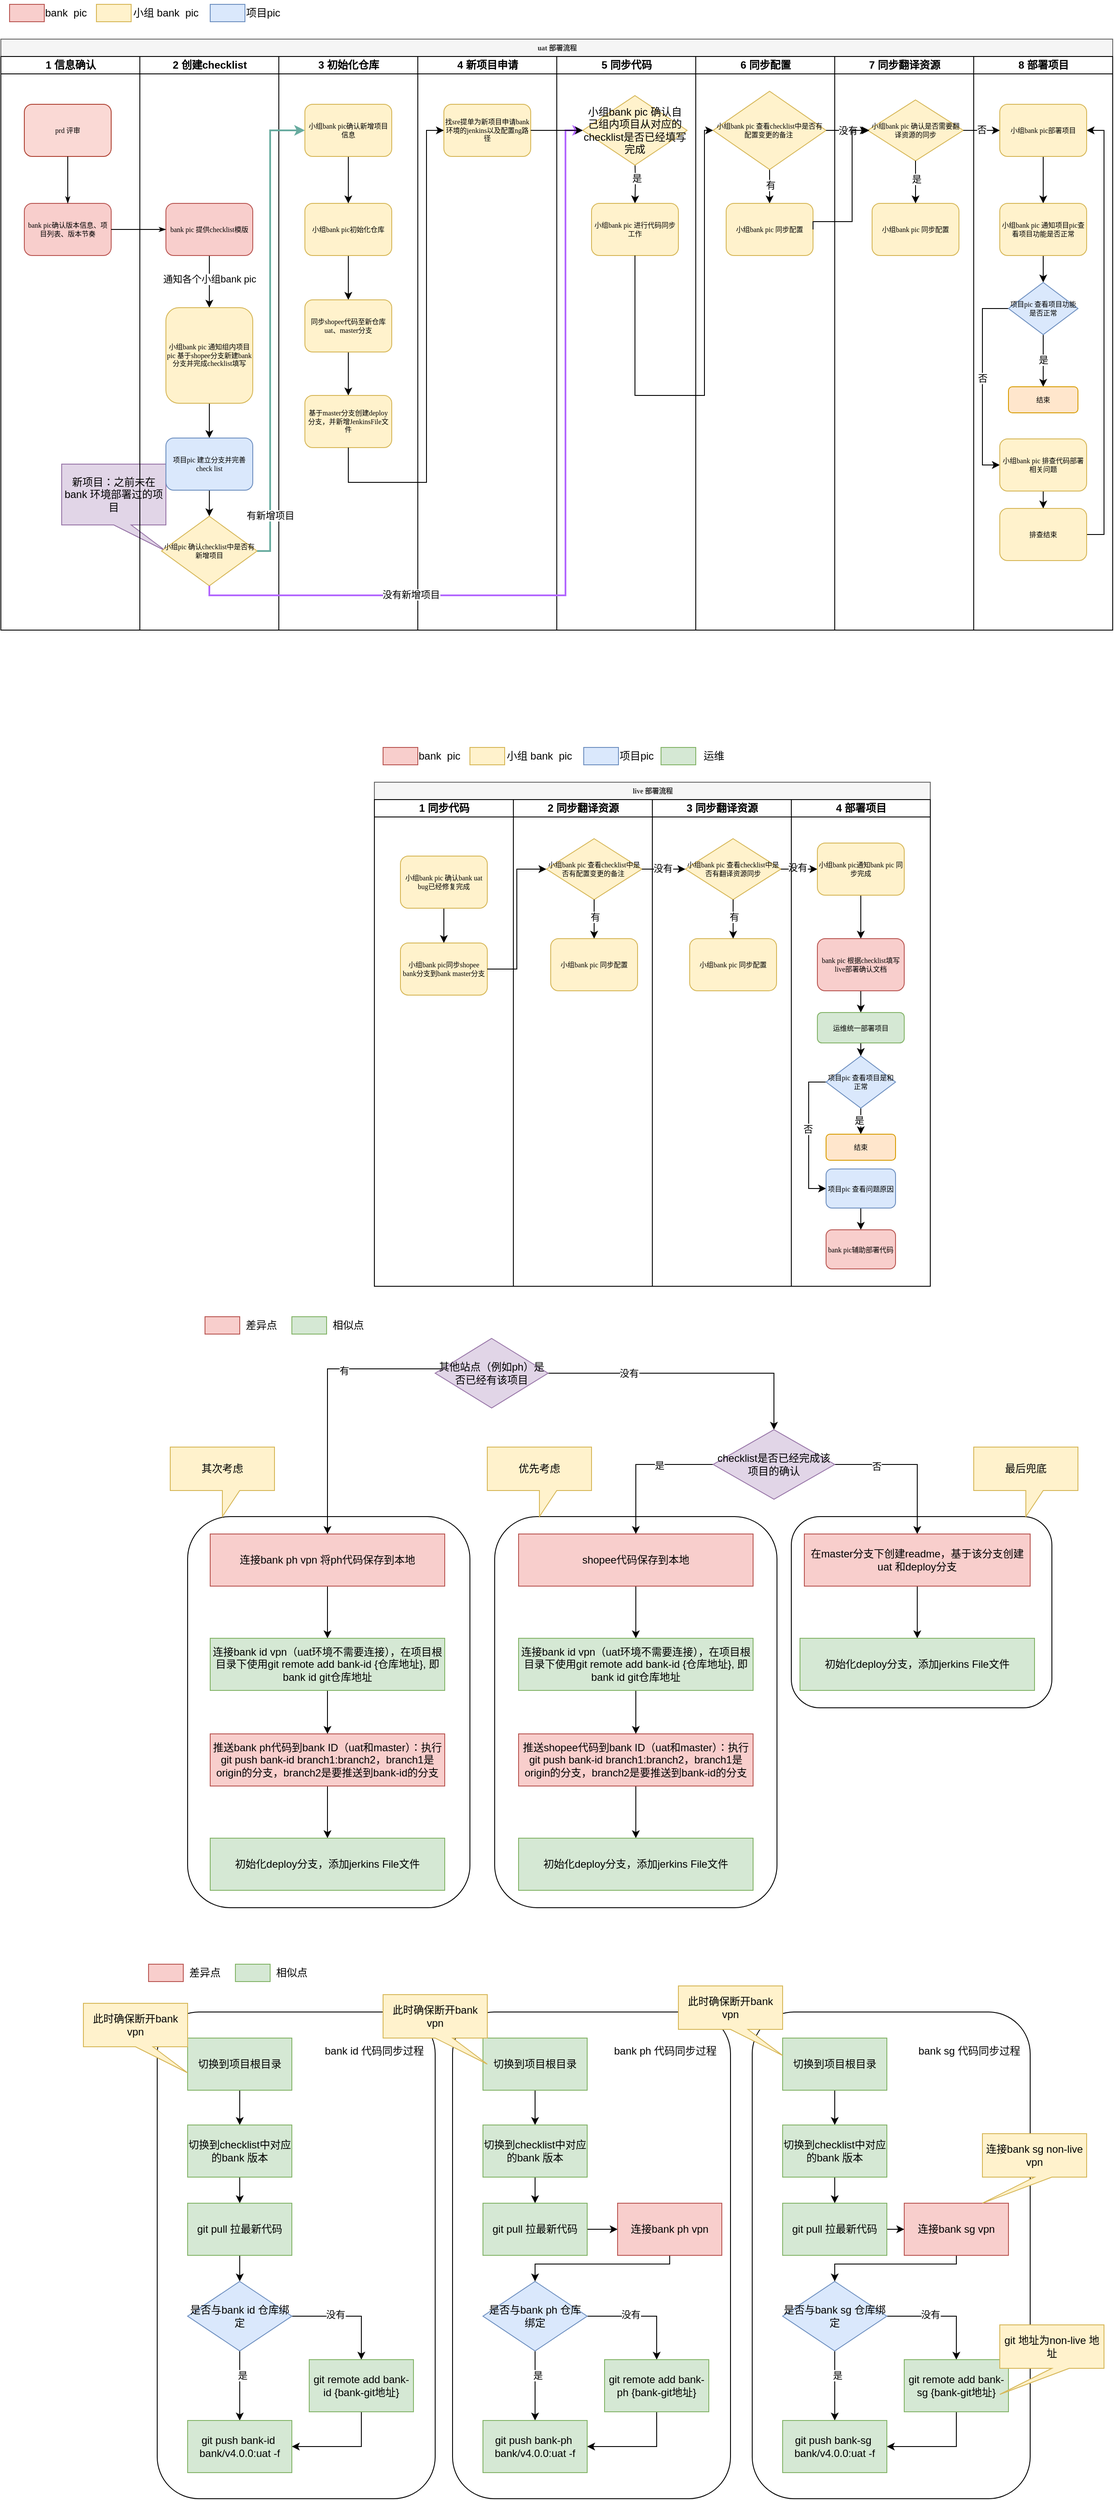 <mxfile version="21.6.5" type="github">
  <diagram name="Page-1" id="74e2e168-ea6b-b213-b513-2b3c1d86103e">
    <mxGraphModel dx="1695" dy="1891" grid="1" gridSize="10" guides="1" tooltips="1" connect="1" arrows="1" fold="1" page="1" pageScale="1" pageWidth="1100" pageHeight="850" background="none" math="0" shadow="0">
      <root>
        <mxCell id="0" />
        <mxCell id="1" parent="0" />
        <mxCell id="saEO5eg__7vzz_JUaBiZ-66" value="" style="rounded=1;whiteSpace=wrap;html=1;" vertex="1" parent="1">
          <mxGeometry x="250" y="2310" width="320" height="560" as="geometry" />
        </mxCell>
        <mxCell id="saEO5eg__7vzz_JUaBiZ-48" value="" style="rounded=1;whiteSpace=wrap;html=1;" vertex="1" parent="1">
          <mxGeometry x="980" y="1740" width="300" height="220" as="geometry" />
        </mxCell>
        <mxCell id="saEO5eg__7vzz_JUaBiZ-47" value="" style="rounded=1;whiteSpace=wrap;html=1;" vertex="1" parent="1">
          <mxGeometry x="638.5" y="1740" width="325" height="450" as="geometry" />
        </mxCell>
        <mxCell id="saEO5eg__7vzz_JUaBiZ-45" value="" style="rounded=1;whiteSpace=wrap;html=1;" vertex="1" parent="1">
          <mxGeometry x="285" y="1740" width="325" height="450" as="geometry" />
        </mxCell>
        <mxCell id="77e6c97f196da883-1" value="uat 部署流程" style="swimlane;html=1;childLayout=stackLayout;startSize=20;rounded=0;shadow=0;labelBackgroundColor=none;strokeWidth=1;fontFamily=Verdana;fontSize=8;align=center;fillColor=#f5f5f5;fontColor=#333333;strokeColor=#666666;" parent="1" vertex="1">
          <mxGeometry x="70" y="40" width="1280" height="680" as="geometry" />
        </mxCell>
        <mxCell id="77e6c97f196da883-2" value="1 信息确认" style="swimlane;html=1;startSize=20;" parent="77e6c97f196da883-1" vertex="1">
          <mxGeometry y="20" width="160" height="660" as="geometry" />
        </mxCell>
        <mxCell id="saEO5eg__7vzz_JUaBiZ-149" value="新项目：之前未在bank 环境部署过的项目" style="shape=callout;whiteSpace=wrap;html=1;perimeter=calloutPerimeter;position2=1;fillColor=#e1d5e7;strokeColor=#9673a6;" vertex="1" parent="77e6c97f196da883-2">
          <mxGeometry x="70" y="469" width="120" height="100" as="geometry" />
        </mxCell>
        <mxCell id="IIWUCs54Z6hcs_hi1kmr-11" value="prd 评审" style="rounded=1;whiteSpace=wrap;html=1;shadow=0;labelBackgroundColor=none;strokeWidth=1;fontFamily=Verdana;fontSize=8;align=center;fillColor=#fad9d5;strokeColor=#ae4132;" parent="77e6c97f196da883-2" vertex="1">
          <mxGeometry x="27" y="55" width="100" height="60" as="geometry" />
        </mxCell>
        <mxCell id="IIWUCs54Z6hcs_hi1kmr-12" value="bank pic确认版本信息、项目列表、版本节奏" style="rounded=1;whiteSpace=wrap;html=1;shadow=0;labelBackgroundColor=none;strokeWidth=1;fontFamily=Verdana;fontSize=8;align=center;fillColor=#f8cecc;strokeColor=#b85450;" parent="77e6c97f196da883-2" vertex="1">
          <mxGeometry x="27" y="169" width="100" height="60" as="geometry" />
        </mxCell>
        <mxCell id="IIWUCs54Z6hcs_hi1kmr-15" style="edgeStyle=orthogonalEdgeStyle;rounded=1;html=1;labelBackgroundColor=none;startArrow=none;startFill=0;startSize=5;endArrow=classicThin;endFill=1;endSize=5;jettySize=auto;orthogonalLoop=1;strokeWidth=1;fontFamily=Verdana;fontSize=8" parent="77e6c97f196da883-2" source="IIWUCs54Z6hcs_hi1kmr-11" target="IIWUCs54Z6hcs_hi1kmr-12" edge="1">
          <mxGeometry relative="1" as="geometry" />
        </mxCell>
        <mxCell id="77e6c97f196da883-3" value="2 创建checklist" style="swimlane;html=1;startSize=20;" parent="77e6c97f196da883-1" vertex="1">
          <mxGeometry x="160" y="20" width="160" height="660" as="geometry" />
        </mxCell>
        <mxCell id="IIWUCs54Z6hcs_hi1kmr-20" style="edgeStyle=orthogonalEdgeStyle;rounded=0;orthogonalLoop=1;jettySize=auto;html=1;exitX=0.5;exitY=1;exitDx=0;exitDy=0;entryX=0.5;entryY=0;entryDx=0;entryDy=0;" parent="77e6c97f196da883-3" source="IIWUCs54Z6hcs_hi1kmr-13" target="saEO5eg__7vzz_JUaBiZ-151" edge="1">
          <mxGeometry relative="1" as="geometry">
            <mxPoint x="80.0" y="269" as="targetPoint" />
          </mxGeometry>
        </mxCell>
        <mxCell id="IIWUCs54Z6hcs_hi1kmr-21" value="通知各个小组bank pic" style="edgeLabel;html=1;align=center;verticalAlign=middle;resizable=0;points=[];" parent="IIWUCs54Z6hcs_hi1kmr-20" vertex="1" connectable="0">
          <mxGeometry x="-0.363" y="-1" relative="1" as="geometry">
            <mxPoint x="1" y="8" as="offset" />
          </mxGeometry>
        </mxCell>
        <mxCell id="IIWUCs54Z6hcs_hi1kmr-13" value="bank pic 提供checklist模版" style="rounded=1;whiteSpace=wrap;html=1;shadow=0;labelBackgroundColor=none;strokeWidth=1;fontFamily=Verdana;fontSize=8;align=center;fillColor=#f8cecc;strokeColor=#b85450;" parent="77e6c97f196da883-3" vertex="1">
          <mxGeometry x="30" y="169" width="100" height="60" as="geometry" />
        </mxCell>
        <mxCell id="IIWUCs54Z6hcs_hi1kmr-25" value="小组pic 确认checklist中是否有新增项目" style="rhombus;whiteSpace=wrap;html=1;rounded=0;shadow=0;labelBackgroundColor=none;strokeWidth=1;fontFamily=Verdana;fontSize=8;align=center;fillColor=#fff2cc;strokeColor=#d6b656;" parent="77e6c97f196da883-3" vertex="1">
          <mxGeometry x="25" y="529" width="110" height="80" as="geometry" />
        </mxCell>
        <mxCell id="saEO5eg__7vzz_JUaBiZ-158" value="" style="edgeStyle=orthogonalEdgeStyle;rounded=0;orthogonalLoop=1;jettySize=auto;html=1;" edge="1" parent="77e6c97f196da883-3" source="saEO5eg__7vzz_JUaBiZ-151" target="saEO5eg__7vzz_JUaBiZ-153">
          <mxGeometry relative="1" as="geometry" />
        </mxCell>
        <mxCell id="saEO5eg__7vzz_JUaBiZ-151" value="小组bank pic 通知组内项目pic 基于shopee分支新建bank 分支并完成checklist填写" style="rounded=1;whiteSpace=wrap;html=1;shadow=0;labelBackgroundColor=none;strokeWidth=1;fontFamily=Verdana;fontSize=8;align=center;fillColor=#fff2cc;strokeColor=#d6b656;" vertex="1" parent="77e6c97f196da883-3">
          <mxGeometry x="30" y="289" width="100" height="110" as="geometry" />
        </mxCell>
        <mxCell id="saEO5eg__7vzz_JUaBiZ-159" value="" style="edgeStyle=orthogonalEdgeStyle;rounded=0;orthogonalLoop=1;jettySize=auto;html=1;" edge="1" parent="77e6c97f196da883-3" source="saEO5eg__7vzz_JUaBiZ-153" target="IIWUCs54Z6hcs_hi1kmr-25">
          <mxGeometry relative="1" as="geometry" />
        </mxCell>
        <mxCell id="saEO5eg__7vzz_JUaBiZ-153" value="项目pic 建立分支并完善check list" style="rounded=1;whiteSpace=wrap;html=1;shadow=0;labelBackgroundColor=none;strokeWidth=1;fontFamily=Verdana;fontSize=8;align=center;fillColor=#dae8fc;strokeColor=#6c8ebf;" vertex="1" parent="77e6c97f196da883-3">
          <mxGeometry x="30" y="439" width="100" height="60" as="geometry" />
        </mxCell>
        <mxCell id="77e6c97f196da883-4" value="3 初始化仓库" style="swimlane;html=1;startSize=20;" parent="77e6c97f196da883-1" vertex="1">
          <mxGeometry x="320" y="20" width="160" height="660" as="geometry" />
        </mxCell>
        <mxCell id="IIWUCs54Z6hcs_hi1kmr-34" style="edgeStyle=orthogonalEdgeStyle;rounded=0;orthogonalLoop=1;jettySize=auto;html=1;exitX=0.5;exitY=1;exitDx=0;exitDy=0;entryX=0.5;entryY=0;entryDx=0;entryDy=0;" parent="77e6c97f196da883-4" source="IIWUCs54Z6hcs_hi1kmr-30" target="IIWUCs54Z6hcs_hi1kmr-33" edge="1">
          <mxGeometry relative="1" as="geometry" />
        </mxCell>
        <mxCell id="IIWUCs54Z6hcs_hi1kmr-30" value="小组bank pic初始化仓库" style="rounded=1;whiteSpace=wrap;html=1;shadow=0;labelBackgroundColor=none;strokeWidth=1;fontFamily=Verdana;fontSize=8;align=center;fillColor=#fff2cc;strokeColor=#d6b656;" parent="77e6c97f196da883-4" vertex="1">
          <mxGeometry x="30" y="169" width="100" height="60" as="geometry" />
        </mxCell>
        <mxCell id="IIWUCs54Z6hcs_hi1kmr-35" value="" style="edgeStyle=orthogonalEdgeStyle;rounded=0;orthogonalLoop=1;jettySize=auto;html=1;" parent="77e6c97f196da883-4" source="IIWUCs54Z6hcs_hi1kmr-33" target="77e6c97f196da883-8" edge="1">
          <mxGeometry relative="1" as="geometry" />
        </mxCell>
        <mxCell id="IIWUCs54Z6hcs_hi1kmr-33" value="同步shopee代码至新仓库uat、master分支" style="rounded=1;whiteSpace=wrap;html=1;shadow=0;labelBackgroundColor=none;strokeWidth=1;fontFamily=Verdana;fontSize=8;align=center;fillColor=#fff2cc;strokeColor=#d6b656;" parent="77e6c97f196da883-4" vertex="1">
          <mxGeometry x="30" y="280" width="100" height="60" as="geometry" />
        </mxCell>
        <mxCell id="77e6c97f196da883-8" value="基于master分支创建deploy分支，并新增JenkinsFile文件" style="rounded=1;whiteSpace=wrap;html=1;shadow=0;labelBackgroundColor=none;strokeWidth=1;fontFamily=Verdana;fontSize=8;align=center;fillColor=#fff2cc;strokeColor=#d6b656;" parent="77e6c97f196da883-4" vertex="1">
          <mxGeometry x="30" y="390" width="100" height="60" as="geometry" />
        </mxCell>
        <mxCell id="IIWUCs54Z6hcs_hi1kmr-42" style="edgeStyle=orthogonalEdgeStyle;rounded=0;orthogonalLoop=1;jettySize=auto;html=1;entryX=0.5;entryY=0;entryDx=0;entryDy=0;" parent="77e6c97f196da883-4" source="IIWUCs54Z6hcs_hi1kmr-40" target="IIWUCs54Z6hcs_hi1kmr-30" edge="1">
          <mxGeometry relative="1" as="geometry" />
        </mxCell>
        <mxCell id="IIWUCs54Z6hcs_hi1kmr-40" value="小组bank pic确认新增项目信息" style="rounded=1;whiteSpace=wrap;html=1;shadow=0;labelBackgroundColor=none;strokeWidth=1;fontFamily=Verdana;fontSize=8;align=center;fillColor=#fff2cc;strokeColor=#d6b656;" parent="77e6c97f196da883-4" vertex="1">
          <mxGeometry x="30" y="55" width="100" height="60" as="geometry" />
        </mxCell>
        <mxCell id="77e6c97f196da883-5" value="4 新项目申请" style="swimlane;html=1;startSize=20;" parent="77e6c97f196da883-1" vertex="1">
          <mxGeometry x="480" y="20" width="160" height="660" as="geometry" />
        </mxCell>
        <mxCell id="IIWUCs54Z6hcs_hi1kmr-36" value="找sre提单为新项目申请bank环境的jenkins以及配置ng路径" style="rounded=1;whiteSpace=wrap;html=1;shadow=0;labelBackgroundColor=none;strokeWidth=1;fontFamily=Verdana;fontSize=8;align=center;fillColor=#fff2cc;strokeColor=#d6b656;" parent="77e6c97f196da883-5" vertex="1">
          <mxGeometry x="30" y="55" width="100" height="60" as="geometry" />
        </mxCell>
        <mxCell id="77e6c97f196da883-6" value="5 同步代码" style="swimlane;html=1;startSize=20;" parent="77e6c97f196da883-1" vertex="1">
          <mxGeometry x="640" y="20" width="160" height="660" as="geometry">
            <mxRectangle x="640" y="20" width="40" height="660" as="alternateBounds" />
          </mxGeometry>
        </mxCell>
        <mxCell id="IIWUCs54Z6hcs_hi1kmr-51" style="edgeStyle=orthogonalEdgeStyle;rounded=0;orthogonalLoop=1;jettySize=auto;html=1;exitX=0.5;exitY=1;exitDx=0;exitDy=0;entryX=0.5;entryY=0;entryDx=0;entryDy=0;fillColor=#fff2cc;strokeColor=#000000;" parent="77e6c97f196da883-6" target="IIWUCs54Z6hcs_hi1kmr-50" edge="1">
          <mxGeometry relative="1" as="geometry">
            <mxPoint x="90" y="119" as="sourcePoint" />
          </mxGeometry>
        </mxCell>
        <mxCell id="saEO5eg__7vzz_JUaBiZ-163" value="是" style="edgeLabel;html=1;align=center;verticalAlign=middle;resizable=0;points=[];" vertex="1" connectable="0" parent="IIWUCs54Z6hcs_hi1kmr-51">
          <mxGeometry x="-0.358" y="1" relative="1" as="geometry">
            <mxPoint y="5" as="offset" />
          </mxGeometry>
        </mxCell>
        <mxCell id="IIWUCs54Z6hcs_hi1kmr-50" value="小组bank pic 进行代码同步工作" style="rounded=1;whiteSpace=wrap;html=1;shadow=0;labelBackgroundColor=none;strokeWidth=1;fontFamily=Verdana;fontSize=8;align=center;fillColor=#fff2cc;strokeColor=#d6b656;" parent="77e6c97f196da883-6" vertex="1">
          <mxGeometry x="40" y="169" width="100" height="60" as="geometry" />
        </mxCell>
        <mxCell id="saEO5eg__7vzz_JUaBiZ-161" value="小组bank pic 确认自己组内项目从对应的checklist是否已经填写完成" style="rhombus;whiteSpace=wrap;html=1;fillColor=#fff2cc;strokeColor=#d6b656;" vertex="1" parent="77e6c97f196da883-6">
          <mxGeometry x="30" y="45" width="120" height="80" as="geometry" />
        </mxCell>
        <mxCell id="77e6c97f196da883-7" value="6 同步配置" style="swimlane;html=1;startSize=20;" parent="77e6c97f196da883-1" vertex="1">
          <mxGeometry x="800" y="20" width="160" height="660" as="geometry" />
        </mxCell>
        <mxCell id="IIWUCs54Z6hcs_hi1kmr-70" style="edgeStyle=orthogonalEdgeStyle;rounded=0;orthogonalLoop=1;jettySize=auto;html=1;entryX=0.5;entryY=0;entryDx=0;entryDy=0;" parent="77e6c97f196da883-7" source="IIWUCs54Z6hcs_hi1kmr-62" target="IIWUCs54Z6hcs_hi1kmr-65" edge="1">
          <mxGeometry relative="1" as="geometry" />
        </mxCell>
        <mxCell id="IIWUCs54Z6hcs_hi1kmr-71" value="有" style="edgeLabel;html=1;align=center;verticalAlign=middle;resizable=0;points=[];" parent="IIWUCs54Z6hcs_hi1kmr-70" vertex="1" connectable="0">
          <mxGeometry x="-0.14" y="1" relative="1" as="geometry">
            <mxPoint as="offset" />
          </mxGeometry>
        </mxCell>
        <mxCell id="IIWUCs54Z6hcs_hi1kmr-62" value="小组bank pic 查看checklist中是否有配置变更的备注&amp;nbsp;" style="rhombus;whiteSpace=wrap;html=1;rounded=0;shadow=0;labelBackgroundColor=none;strokeWidth=1;fontFamily=Verdana;fontSize=8;align=center;fillColor=#fff2cc;strokeColor=#d6b656;" parent="77e6c97f196da883-7" vertex="1">
          <mxGeometry x="20" y="40" width="130" height="90" as="geometry" />
        </mxCell>
        <mxCell id="IIWUCs54Z6hcs_hi1kmr-65" value="小组bank pic 同步配置" style="rounded=1;whiteSpace=wrap;html=1;shadow=0;labelBackgroundColor=none;strokeWidth=1;fontFamily=Verdana;fontSize=8;align=center;fillColor=#fff2cc;strokeColor=#d6b656;" parent="77e6c97f196da883-7" vertex="1">
          <mxGeometry x="35" y="169" width="100" height="60" as="geometry" />
        </mxCell>
        <mxCell id="IIWUCs54Z6hcs_hi1kmr-16" style="edgeStyle=orthogonalEdgeStyle;rounded=1;html=1;labelBackgroundColor=none;startArrow=none;startFill=0;startSize=5;endArrow=classicThin;endFill=1;endSize=5;jettySize=auto;orthogonalLoop=1;strokeWidth=1;fontFamily=Verdana;fontSize=8" parent="77e6c97f196da883-1" source="IIWUCs54Z6hcs_hi1kmr-12" target="IIWUCs54Z6hcs_hi1kmr-13" edge="1">
          <mxGeometry relative="1" as="geometry" />
        </mxCell>
        <mxCell id="IIWUCs54Z6hcs_hi1kmr-31" style="edgeStyle=orthogonalEdgeStyle;rounded=0;orthogonalLoop=1;jettySize=auto;html=1;fillColor=#f8cecc;strokeColor=#B266FF;strokeWidth=2;entryX=0;entryY=0.5;entryDx=0;entryDy=0;" parent="77e6c97f196da883-1" source="IIWUCs54Z6hcs_hi1kmr-25" target="saEO5eg__7vzz_JUaBiZ-161" edge="1">
          <mxGeometry relative="1" as="geometry">
            <Array as="points">
              <mxPoint x="240" y="640" />
              <mxPoint x="650" y="640" />
              <mxPoint x="650" y="105" />
            </Array>
            <mxPoint x="670" y="100" as="targetPoint" />
          </mxGeometry>
        </mxCell>
        <mxCell id="IIWUCs54Z6hcs_hi1kmr-32" value="没有新增项目" style="edgeLabel;html=1;align=center;verticalAlign=middle;resizable=0;points=[];" parent="IIWUCs54Z6hcs_hi1kmr-31" vertex="1" connectable="0">
          <mxGeometry x="-0.369" y="1" relative="1" as="geometry">
            <mxPoint x="-65" as="offset" />
          </mxGeometry>
        </mxCell>
        <mxCell id="IIWUCs54Z6hcs_hi1kmr-37" style="edgeStyle=orthogonalEdgeStyle;rounded=0;orthogonalLoop=1;jettySize=auto;html=1;entryX=0;entryY=0.5;entryDx=0;entryDy=0;exitX=0.5;exitY=1;exitDx=0;exitDy=0;" parent="77e6c97f196da883-1" source="77e6c97f196da883-8" target="IIWUCs54Z6hcs_hi1kmr-36" edge="1">
          <mxGeometry relative="1" as="geometry">
            <Array as="points">
              <mxPoint x="400" y="510" />
              <mxPoint x="490" y="510" />
              <mxPoint x="490" y="105" />
            </Array>
          </mxGeometry>
        </mxCell>
        <mxCell id="IIWUCs54Z6hcs_hi1kmr-38" style="edgeStyle=orthogonalEdgeStyle;rounded=0;orthogonalLoop=1;jettySize=auto;html=1;entryX=0;entryY=0.5;entryDx=0;entryDy=0;strokeColor=#67AB9F;exitX=1;exitY=0.5;exitDx=0;exitDy=0;strokeWidth=2;" parent="77e6c97f196da883-1" source="IIWUCs54Z6hcs_hi1kmr-25" target="IIWUCs54Z6hcs_hi1kmr-40" edge="1">
          <mxGeometry relative="1" as="geometry">
            <mxPoint x="270" y="565" as="sourcePoint" />
            <mxPoint x="340" y="120" as="targetPoint" />
            <Array as="points">
              <mxPoint x="310" y="589" />
              <mxPoint x="310" y="105" />
            </Array>
          </mxGeometry>
        </mxCell>
        <mxCell id="IIWUCs54Z6hcs_hi1kmr-39" value="有新增项目" style="edgeLabel;html=1;align=center;verticalAlign=middle;resizable=0;points=[];" parent="IIWUCs54Z6hcs_hi1kmr-38" vertex="1" connectable="0">
          <mxGeometry x="-0.94" y="3" relative="1" as="geometry">
            <mxPoint x="3" y="-40" as="offset" />
          </mxGeometry>
        </mxCell>
        <mxCell id="IIWUCs54Z6hcs_hi1kmr-69" style="edgeStyle=orthogonalEdgeStyle;rounded=0;orthogonalLoop=1;jettySize=auto;html=1;entryX=0;entryY=0.5;entryDx=0;entryDy=0;" parent="77e6c97f196da883-1" source="IIWUCs54Z6hcs_hi1kmr-50" target="IIWUCs54Z6hcs_hi1kmr-62" edge="1">
          <mxGeometry relative="1" as="geometry">
            <Array as="points">
              <mxPoint x="730" y="410" />
              <mxPoint x="810" y="410" />
              <mxPoint x="810" y="105" />
            </Array>
          </mxGeometry>
        </mxCell>
        <mxCell id="IIWUCs54Z6hcs_hi1kmr-45" style="edgeStyle=orthogonalEdgeStyle;rounded=0;orthogonalLoop=1;jettySize=auto;html=1;entryX=0;entryY=0.5;entryDx=0;entryDy=0;" parent="77e6c97f196da883-1" source="IIWUCs54Z6hcs_hi1kmr-36" edge="1" target="saEO5eg__7vzz_JUaBiZ-161">
          <mxGeometry relative="1" as="geometry">
            <mxPoint x="680" y="100" as="targetPoint" />
          </mxGeometry>
        </mxCell>
        <mxCell id="IIWUCs54Z6hcs_hi1kmr-1" value="7 同步翻译资源" style="swimlane;html=1;startSize=20;" parent="1" vertex="1">
          <mxGeometry x="1030" y="60" width="160" height="660" as="geometry" />
        </mxCell>
        <mxCell id="IIWUCs54Z6hcs_hi1kmr-74" value="小组bank pic 确认是否需要翻译资源的同步" style="rhombus;whiteSpace=wrap;html=1;rounded=0;shadow=0;labelBackgroundColor=none;strokeWidth=1;fontFamily=Verdana;fontSize=8;align=center;fillColor=#fff2cc;strokeColor=#d6b656;" parent="IIWUCs54Z6hcs_hi1kmr-1" vertex="1">
          <mxGeometry x="38" y="50" width="110" height="70" as="geometry" />
        </mxCell>
        <mxCell id="IIWUCs54Z6hcs_hi1kmr-75" value="小组bank pic 同步配置" style="rounded=1;whiteSpace=wrap;html=1;shadow=0;labelBackgroundColor=none;strokeWidth=1;fontFamily=Verdana;fontSize=8;align=center;fillColor=#fff2cc;strokeColor=#d6b656;" parent="IIWUCs54Z6hcs_hi1kmr-1" vertex="1">
          <mxGeometry x="43" y="169" width="100" height="60" as="geometry" />
        </mxCell>
        <mxCell id="IIWUCs54Z6hcs_hi1kmr-72" style="edgeStyle=orthogonalEdgeStyle;rounded=0;orthogonalLoop=1;jettySize=auto;html=1;entryX=0.5;entryY=0;entryDx=0;entryDy=0;" parent="IIWUCs54Z6hcs_hi1kmr-1" source="IIWUCs54Z6hcs_hi1kmr-74" target="IIWUCs54Z6hcs_hi1kmr-75" edge="1">
          <mxGeometry relative="1" as="geometry" />
        </mxCell>
        <mxCell id="IIWUCs54Z6hcs_hi1kmr-73" value="是" style="edgeLabel;html=1;align=center;verticalAlign=middle;resizable=0;points=[];" parent="IIWUCs54Z6hcs_hi1kmr-72" vertex="1" connectable="0">
          <mxGeometry x="-0.14" y="1" relative="1" as="geometry">
            <mxPoint as="offset" />
          </mxGeometry>
        </mxCell>
        <mxCell id="IIWUCs54Z6hcs_hi1kmr-3" value="8 部署项目" style="swimlane;html=1;startSize=20;" parent="1" vertex="1">
          <mxGeometry x="1190" y="60" width="160" height="660" as="geometry" />
        </mxCell>
        <mxCell id="IIWUCs54Z6hcs_hi1kmr-81" style="edgeStyle=orthogonalEdgeStyle;rounded=0;orthogonalLoop=1;jettySize=auto;html=1;entryX=0.5;entryY=0;entryDx=0;entryDy=0;" parent="IIWUCs54Z6hcs_hi1kmr-3" source="IIWUCs54Z6hcs_hi1kmr-79" target="IIWUCs54Z6hcs_hi1kmr-80" edge="1">
          <mxGeometry relative="1" as="geometry" />
        </mxCell>
        <mxCell id="IIWUCs54Z6hcs_hi1kmr-79" value="小组bank pic部署项目" style="rounded=1;whiteSpace=wrap;html=1;shadow=0;labelBackgroundColor=none;strokeWidth=1;fontFamily=Verdana;fontSize=8;align=center;fillColor=#fff2cc;strokeColor=#d6b656;" parent="IIWUCs54Z6hcs_hi1kmr-3" vertex="1">
          <mxGeometry x="30" y="55" width="100" height="60" as="geometry" />
        </mxCell>
        <mxCell id="IIWUCs54Z6hcs_hi1kmr-92" style="edgeStyle=orthogonalEdgeStyle;rounded=0;orthogonalLoop=1;jettySize=auto;html=1;exitX=0.5;exitY=1;exitDx=0;exitDy=0;entryX=0.5;entryY=0;entryDx=0;entryDy=0;" parent="IIWUCs54Z6hcs_hi1kmr-3" source="IIWUCs54Z6hcs_hi1kmr-80" edge="1">
          <mxGeometry relative="1" as="geometry">
            <mxPoint x="80" y="260" as="targetPoint" />
          </mxGeometry>
        </mxCell>
        <mxCell id="IIWUCs54Z6hcs_hi1kmr-80" value="小组bank pic 通知项目pic查看项目功能是否正常" style="rounded=1;whiteSpace=wrap;html=1;shadow=0;labelBackgroundColor=none;strokeWidth=1;fontFamily=Verdana;fontSize=8;align=center;fillColor=#fff2cc;strokeColor=#d6b656;" parent="IIWUCs54Z6hcs_hi1kmr-3" vertex="1">
          <mxGeometry x="30" y="169" width="100" height="60" as="geometry" />
        </mxCell>
        <mxCell id="IIWUCs54Z6hcs_hi1kmr-94" style="edgeStyle=orthogonalEdgeStyle;rounded=0;orthogonalLoop=1;jettySize=auto;html=1;" parent="IIWUCs54Z6hcs_hi1kmr-3" source="IIWUCs54Z6hcs_hi1kmr-93" edge="1">
          <mxGeometry relative="1" as="geometry">
            <mxPoint x="80" y="380" as="targetPoint" />
          </mxGeometry>
        </mxCell>
        <mxCell id="IIWUCs54Z6hcs_hi1kmr-95" value="是" style="edgeLabel;html=1;align=center;verticalAlign=middle;resizable=0;points=[];" parent="IIWUCs54Z6hcs_hi1kmr-94" vertex="1" connectable="0">
          <mxGeometry x="0.008" y="2" relative="1" as="geometry">
            <mxPoint x="-3" y="-1" as="offset" />
          </mxGeometry>
        </mxCell>
        <mxCell id="IIWUCs54Z6hcs_hi1kmr-98" style="edgeStyle=orthogonalEdgeStyle;rounded=0;orthogonalLoop=1;jettySize=auto;html=1;entryX=0;entryY=0.5;entryDx=0;entryDy=0;" parent="IIWUCs54Z6hcs_hi1kmr-3" source="IIWUCs54Z6hcs_hi1kmr-93" target="IIWUCs54Z6hcs_hi1kmr-99" edge="1">
          <mxGeometry relative="1" as="geometry">
            <mxPoint x="20" y="490" as="targetPoint" />
            <Array as="points">
              <mxPoint x="10" y="290" />
              <mxPoint x="10" y="470" />
            </Array>
          </mxGeometry>
        </mxCell>
        <mxCell id="saEO5eg__7vzz_JUaBiZ-164" value="否" style="edgeLabel;html=1;align=center;verticalAlign=middle;resizable=0;points=[];" vertex="1" connectable="0" parent="IIWUCs54Z6hcs_hi1kmr-98">
          <mxGeometry x="-0.046" relative="1" as="geometry">
            <mxPoint as="offset" />
          </mxGeometry>
        </mxCell>
        <mxCell id="IIWUCs54Z6hcs_hi1kmr-93" value="项目pic 查看项目功能是否正常" style="rhombus;whiteSpace=wrap;html=1;rounded=0;shadow=0;labelBackgroundColor=none;strokeWidth=1;fontFamily=Verdana;fontSize=8;align=center;fillColor=#dae8fc;strokeColor=#6c8ebf;" parent="IIWUCs54Z6hcs_hi1kmr-3" vertex="1">
          <mxGeometry x="40" y="260" width="80" height="60" as="geometry" />
        </mxCell>
        <mxCell id="IIWUCs54Z6hcs_hi1kmr-96" value="结束" style="rounded=1;whiteSpace=wrap;html=1;shadow=0;labelBackgroundColor=none;strokeWidth=1;fontFamily=Verdana;fontSize=8;align=center;fillColor=#ffe6cc;strokeColor=#d79b00;" parent="IIWUCs54Z6hcs_hi1kmr-3" vertex="1">
          <mxGeometry x="40" y="380" width="80" height="30" as="geometry" />
        </mxCell>
        <mxCell id="saEO5eg__7vzz_JUaBiZ-165" style="edgeStyle=orthogonalEdgeStyle;rounded=0;orthogonalLoop=1;jettySize=auto;html=1;entryX=1;entryY=0.5;entryDx=0;entryDy=0;exitX=1;exitY=0.5;exitDx=0;exitDy=0;" edge="1" parent="IIWUCs54Z6hcs_hi1kmr-3" source="saEO5eg__7vzz_JUaBiZ-166" target="IIWUCs54Z6hcs_hi1kmr-79">
          <mxGeometry relative="1" as="geometry">
            <mxPoint x="100.004" y="450" as="sourcePoint" />
            <mxPoint x="149.97" y="80" as="targetPoint" />
          </mxGeometry>
        </mxCell>
        <mxCell id="saEO5eg__7vzz_JUaBiZ-167" value="" style="edgeStyle=orthogonalEdgeStyle;rounded=0;orthogonalLoop=1;jettySize=auto;html=1;" edge="1" parent="IIWUCs54Z6hcs_hi1kmr-3" source="IIWUCs54Z6hcs_hi1kmr-99" target="saEO5eg__7vzz_JUaBiZ-166">
          <mxGeometry relative="1" as="geometry" />
        </mxCell>
        <mxCell id="IIWUCs54Z6hcs_hi1kmr-99" value="小组bank pic 排查代码部署相关问题" style="rounded=1;whiteSpace=wrap;html=1;shadow=0;labelBackgroundColor=none;strokeWidth=1;fontFamily=Verdana;fontSize=8;align=center;fillColor=#fff2cc;strokeColor=#d6b656;" parent="IIWUCs54Z6hcs_hi1kmr-3" vertex="1">
          <mxGeometry x="30" y="440" width="100" height="60" as="geometry" />
        </mxCell>
        <mxCell id="saEO5eg__7vzz_JUaBiZ-166" value="排查结束" style="rounded=1;whiteSpace=wrap;html=1;shadow=0;labelBackgroundColor=none;strokeWidth=1;fontFamily=Verdana;fontSize=8;align=center;fillColor=#fff2cc;strokeColor=#d6b656;" vertex="1" parent="IIWUCs54Z6hcs_hi1kmr-3">
          <mxGeometry x="30" y="520" width="100" height="60" as="geometry" />
        </mxCell>
        <mxCell id="IIWUCs54Z6hcs_hi1kmr-76" style="edgeStyle=orthogonalEdgeStyle;rounded=0;orthogonalLoop=1;jettySize=auto;html=1;exitX=1;exitY=0.5;exitDx=0;exitDy=0;entryX=0;entryY=0.5;entryDx=0;entryDy=0;" parent="1" source="IIWUCs54Z6hcs_hi1kmr-62" target="IIWUCs54Z6hcs_hi1kmr-74" edge="1">
          <mxGeometry relative="1" as="geometry" />
        </mxCell>
        <mxCell id="IIWUCs54Z6hcs_hi1kmr-77" value="没有" style="edgeLabel;html=1;align=center;verticalAlign=middle;resizable=0;points=[];" parent="IIWUCs54Z6hcs_hi1kmr-76" vertex="1" connectable="0">
          <mxGeometry x="0.05" relative="1" as="geometry">
            <mxPoint as="offset" />
          </mxGeometry>
        </mxCell>
        <mxCell id="IIWUCs54Z6hcs_hi1kmr-82" value="" style="rounded=0;whiteSpace=wrap;html=1;fillColor=#f8cecc;strokeColor=#b85450;" parent="1" vertex="1">
          <mxGeometry x="80" width="40" height="20" as="geometry" />
        </mxCell>
        <mxCell id="IIWUCs54Z6hcs_hi1kmr-83" value="bank&amp;nbsp; pic" style="text;html=1;strokeColor=none;fillColor=none;align=center;verticalAlign=middle;whiteSpace=wrap;rounded=0;" parent="1" vertex="1">
          <mxGeometry x="100" y="-5" width="90" height="30" as="geometry" />
        </mxCell>
        <mxCell id="IIWUCs54Z6hcs_hi1kmr-84" value="" style="rounded=0;whiteSpace=wrap;html=1;fillColor=#fff2cc;strokeColor=#d6b656;" parent="1" vertex="1">
          <mxGeometry x="180" width="40" height="20" as="geometry" />
        </mxCell>
        <mxCell id="IIWUCs54Z6hcs_hi1kmr-85" value="小组 bank&amp;nbsp; pic" style="text;html=1;strokeColor=none;fillColor=none;align=center;verticalAlign=middle;whiteSpace=wrap;rounded=0;" parent="1" vertex="1">
          <mxGeometry x="215" y="-5" width="90" height="30" as="geometry" />
        </mxCell>
        <mxCell id="IIWUCs54Z6hcs_hi1kmr-86" value="" style="rounded=0;whiteSpace=wrap;html=1;fillColor=#dae8fc;strokeColor=#6c8ebf;" parent="1" vertex="1">
          <mxGeometry x="311" width="40" height="20" as="geometry" />
        </mxCell>
        <mxCell id="IIWUCs54Z6hcs_hi1kmr-87" value="项目pic" style="text;html=1;strokeColor=none;fillColor=none;align=center;verticalAlign=middle;whiteSpace=wrap;rounded=0;" parent="1" vertex="1">
          <mxGeometry x="327" y="-5" width="90" height="30" as="geometry" />
        </mxCell>
        <mxCell id="IIWUCs54Z6hcs_hi1kmr-89" style="edgeStyle=orthogonalEdgeStyle;rounded=0;orthogonalLoop=1;jettySize=auto;html=1;exitX=1;exitY=0.5;exitDx=0;exitDy=0;entryX=0;entryY=0.5;entryDx=0;entryDy=0;" parent="1" source="IIWUCs54Z6hcs_hi1kmr-74" target="IIWUCs54Z6hcs_hi1kmr-79" edge="1">
          <mxGeometry relative="1" as="geometry" />
        </mxCell>
        <mxCell id="IIWUCs54Z6hcs_hi1kmr-90" value="否" style="edgeLabel;html=1;align=center;verticalAlign=middle;resizable=0;points=[];" parent="IIWUCs54Z6hcs_hi1kmr-89" vertex="1" connectable="0">
          <mxGeometry x="-0.009" y="1" relative="1" as="geometry">
            <mxPoint as="offset" />
          </mxGeometry>
        </mxCell>
        <mxCell id="IIWUCs54Z6hcs_hi1kmr-174" value="live 部署流程" style="swimlane;html=1;childLayout=stackLayout;startSize=20;rounded=0;shadow=0;labelBackgroundColor=none;strokeWidth=1;fontFamily=Verdana;fontSize=8;align=center;fillColor=#f5f5f5;fontColor=#333333;strokeColor=#666666;" parent="1" vertex="1">
          <mxGeometry x="500" y="895" width="640" height="580" as="geometry" />
        </mxCell>
        <mxCell id="IIWUCs54Z6hcs_hi1kmr-175" value="1 同步代码" style="swimlane;html=1;startSize=20;" parent="IIWUCs54Z6hcs_hi1kmr-174" vertex="1">
          <mxGeometry y="20" width="160" height="560" as="geometry" />
        </mxCell>
        <mxCell id="IIWUCs54Z6hcs_hi1kmr-177" value="小组bank pic同步shopee bank分支到bank master分支" style="rounded=1;whiteSpace=wrap;html=1;shadow=0;labelBackgroundColor=none;strokeWidth=1;fontFamily=Verdana;fontSize=8;align=center;fillColor=#fff2cc;strokeColor=#d6b656;" parent="IIWUCs54Z6hcs_hi1kmr-175" vertex="1">
          <mxGeometry x="30" y="165" width="100" height="60" as="geometry" />
        </mxCell>
        <mxCell id="IIWUCs54Z6hcs_hi1kmr-210" style="edgeStyle=orthogonalEdgeStyle;rounded=0;orthogonalLoop=1;jettySize=auto;html=1;entryX=0.5;entryY=0;entryDx=0;entryDy=0;" parent="IIWUCs54Z6hcs_hi1kmr-175" source="IIWUCs54Z6hcs_hi1kmr-209" target="IIWUCs54Z6hcs_hi1kmr-177" edge="1">
          <mxGeometry relative="1" as="geometry" />
        </mxCell>
        <mxCell id="IIWUCs54Z6hcs_hi1kmr-209" value="小组bank pic 确认bank uat bug已经修复完成" style="rounded=1;whiteSpace=wrap;html=1;shadow=0;labelBackgroundColor=none;strokeWidth=1;fontFamily=Verdana;fontSize=8;align=center;fillColor=#fff2cc;strokeColor=#d6b656;" parent="IIWUCs54Z6hcs_hi1kmr-175" vertex="1">
          <mxGeometry x="30" y="65" width="100" height="60" as="geometry" />
        </mxCell>
        <mxCell id="IIWUCs54Z6hcs_hi1kmr-185" value="2 同步翻译资源" style="swimlane;html=1;startSize=20;" parent="IIWUCs54Z6hcs_hi1kmr-174" vertex="1">
          <mxGeometry x="160" y="20" width="160" height="560" as="geometry" />
        </mxCell>
        <mxCell id="IIWUCs54Z6hcs_hi1kmr-186" value="小组bank pic 查看checklist中是否有配置变更的备注&amp;nbsp;" style="rhombus;whiteSpace=wrap;html=1;rounded=0;shadow=0;labelBackgroundColor=none;strokeWidth=1;fontFamily=Verdana;fontSize=8;align=center;fillColor=#fff2cc;strokeColor=#d6b656;" parent="IIWUCs54Z6hcs_hi1kmr-185" vertex="1">
          <mxGeometry x="38" y="45" width="110" height="70" as="geometry" />
        </mxCell>
        <mxCell id="IIWUCs54Z6hcs_hi1kmr-187" value="小组bank pic 同步配置" style="rounded=1;whiteSpace=wrap;html=1;shadow=0;labelBackgroundColor=none;strokeWidth=1;fontFamily=Verdana;fontSize=8;align=center;fillColor=#fff2cc;strokeColor=#d6b656;" parent="IIWUCs54Z6hcs_hi1kmr-185" vertex="1">
          <mxGeometry x="43" y="160" width="100" height="60" as="geometry" />
        </mxCell>
        <mxCell id="IIWUCs54Z6hcs_hi1kmr-188" style="edgeStyle=orthogonalEdgeStyle;rounded=0;orthogonalLoop=1;jettySize=auto;html=1;entryX=0.5;entryY=0;entryDx=0;entryDy=0;" parent="IIWUCs54Z6hcs_hi1kmr-185" source="IIWUCs54Z6hcs_hi1kmr-186" target="IIWUCs54Z6hcs_hi1kmr-187" edge="1">
          <mxGeometry relative="1" as="geometry" />
        </mxCell>
        <mxCell id="IIWUCs54Z6hcs_hi1kmr-189" value="有" style="edgeLabel;html=1;align=center;verticalAlign=middle;resizable=0;points=[];" parent="IIWUCs54Z6hcs_hi1kmr-188" vertex="1" connectable="0">
          <mxGeometry x="-0.14" y="1" relative="1" as="geometry">
            <mxPoint as="offset" />
          </mxGeometry>
        </mxCell>
        <mxCell id="IIWUCs54Z6hcs_hi1kmr-211" style="edgeStyle=orthogonalEdgeStyle;rounded=0;orthogonalLoop=1;jettySize=auto;html=1;entryX=0;entryY=0.5;entryDx=0;entryDy=0;" parent="IIWUCs54Z6hcs_hi1kmr-174" source="IIWUCs54Z6hcs_hi1kmr-177" target="IIWUCs54Z6hcs_hi1kmr-186" edge="1">
          <mxGeometry relative="1" as="geometry" />
        </mxCell>
        <mxCell id="IIWUCs54Z6hcs_hi1kmr-212" value="3 同步翻译资源" style="swimlane;html=1;startSize=20;" parent="IIWUCs54Z6hcs_hi1kmr-174" vertex="1">
          <mxGeometry x="320" y="20" width="160" height="560" as="geometry" />
        </mxCell>
        <mxCell id="IIWUCs54Z6hcs_hi1kmr-213" value="小组bank pic 查看checklist中是否有翻译资源同步" style="rhombus;whiteSpace=wrap;html=1;rounded=0;shadow=0;labelBackgroundColor=none;strokeWidth=1;fontFamily=Verdana;fontSize=8;align=center;fillColor=#fff2cc;strokeColor=#d6b656;" parent="IIWUCs54Z6hcs_hi1kmr-212" vertex="1">
          <mxGeometry x="38" y="45" width="110" height="70" as="geometry" />
        </mxCell>
        <mxCell id="IIWUCs54Z6hcs_hi1kmr-214" value="小组bank pic 同步配置" style="rounded=1;whiteSpace=wrap;html=1;shadow=0;labelBackgroundColor=none;strokeWidth=1;fontFamily=Verdana;fontSize=8;align=center;fillColor=#fff2cc;strokeColor=#d6b656;" parent="IIWUCs54Z6hcs_hi1kmr-212" vertex="1">
          <mxGeometry x="43" y="160" width="100" height="60" as="geometry" />
        </mxCell>
        <mxCell id="IIWUCs54Z6hcs_hi1kmr-215" style="edgeStyle=orthogonalEdgeStyle;rounded=0;orthogonalLoop=1;jettySize=auto;html=1;entryX=0.5;entryY=0;entryDx=0;entryDy=0;" parent="IIWUCs54Z6hcs_hi1kmr-212" source="IIWUCs54Z6hcs_hi1kmr-213" target="IIWUCs54Z6hcs_hi1kmr-214" edge="1">
          <mxGeometry relative="1" as="geometry" />
        </mxCell>
        <mxCell id="IIWUCs54Z6hcs_hi1kmr-216" value="有" style="edgeLabel;html=1;align=center;verticalAlign=middle;resizable=0;points=[];" parent="IIWUCs54Z6hcs_hi1kmr-215" vertex="1" connectable="0">
          <mxGeometry x="-0.14" y="1" relative="1" as="geometry">
            <mxPoint as="offset" />
          </mxGeometry>
        </mxCell>
        <mxCell id="IIWUCs54Z6hcs_hi1kmr-217" style="edgeStyle=orthogonalEdgeStyle;rounded=0;orthogonalLoop=1;jettySize=auto;html=1;exitX=1;exitY=0.5;exitDx=0;exitDy=0;entryX=0;entryY=0.5;entryDx=0;entryDy=0;" parent="IIWUCs54Z6hcs_hi1kmr-174" source="IIWUCs54Z6hcs_hi1kmr-186" target="IIWUCs54Z6hcs_hi1kmr-213" edge="1">
          <mxGeometry relative="1" as="geometry" />
        </mxCell>
        <mxCell id="IIWUCs54Z6hcs_hi1kmr-218" value="没有" style="edgeLabel;html=1;align=center;verticalAlign=middle;resizable=0;points=[];" parent="IIWUCs54Z6hcs_hi1kmr-217" vertex="1" connectable="0">
          <mxGeometry x="-0.045" y="1" relative="1" as="geometry">
            <mxPoint as="offset" />
          </mxGeometry>
        </mxCell>
        <mxCell id="IIWUCs54Z6hcs_hi1kmr-219" style="edgeStyle=orthogonalEdgeStyle;rounded=0;orthogonalLoop=1;jettySize=auto;html=1;entryX=0;entryY=0.5;entryDx=0;entryDy=0;" parent="IIWUCs54Z6hcs_hi1kmr-174" source="IIWUCs54Z6hcs_hi1kmr-213" target="IIWUCs54Z6hcs_hi1kmr-194" edge="1">
          <mxGeometry relative="1" as="geometry" />
        </mxCell>
        <mxCell id="IIWUCs54Z6hcs_hi1kmr-220" value="没有" style="edgeLabel;html=1;align=center;verticalAlign=middle;resizable=0;points=[];" parent="IIWUCs54Z6hcs_hi1kmr-219" vertex="1" connectable="0">
          <mxGeometry x="-0.102" y="2" relative="1" as="geometry">
            <mxPoint as="offset" />
          </mxGeometry>
        </mxCell>
        <mxCell id="IIWUCs54Z6hcs_hi1kmr-192" value="4 部署项目" style="swimlane;html=1;startSize=20;" parent="IIWUCs54Z6hcs_hi1kmr-174" vertex="1">
          <mxGeometry x="480" y="20" width="160" height="560" as="geometry" />
        </mxCell>
        <mxCell id="IIWUCs54Z6hcs_hi1kmr-193" style="edgeStyle=orthogonalEdgeStyle;rounded=0;orthogonalLoop=1;jettySize=auto;html=1;entryX=0.5;entryY=0;entryDx=0;entryDy=0;" parent="IIWUCs54Z6hcs_hi1kmr-192" source="IIWUCs54Z6hcs_hi1kmr-194" target="IIWUCs54Z6hcs_hi1kmr-196" edge="1">
          <mxGeometry relative="1" as="geometry" />
        </mxCell>
        <mxCell id="IIWUCs54Z6hcs_hi1kmr-194" value="小组bank pic通知bank pic 同步完成" style="rounded=1;whiteSpace=wrap;html=1;shadow=0;labelBackgroundColor=none;strokeWidth=1;fontFamily=Verdana;fontSize=8;align=center;fillColor=#fff2cc;strokeColor=#d6b656;" parent="IIWUCs54Z6hcs_hi1kmr-192" vertex="1">
          <mxGeometry x="30" y="50" width="100" height="60" as="geometry" />
        </mxCell>
        <mxCell id="IIWUCs54Z6hcs_hi1kmr-195" style="edgeStyle=orthogonalEdgeStyle;rounded=0;orthogonalLoop=1;jettySize=auto;html=1;exitX=0.5;exitY=1;exitDx=0;exitDy=0;entryX=0.5;entryY=0;entryDx=0;entryDy=0;" parent="IIWUCs54Z6hcs_hi1kmr-192" source="IIWUCs54Z6hcs_hi1kmr-196" target="IIWUCs54Z6hcs_hi1kmr-201" edge="1">
          <mxGeometry relative="1" as="geometry">
            <mxPoint x="80" y="260" as="targetPoint" />
          </mxGeometry>
        </mxCell>
        <mxCell id="IIWUCs54Z6hcs_hi1kmr-196" value="bank pic 根据checklist填写live部署确认文档" style="rounded=1;whiteSpace=wrap;html=1;shadow=0;labelBackgroundColor=none;strokeWidth=1;fontFamily=Verdana;fontSize=8;align=center;fillColor=#f8cecc;strokeColor=#b85450;" parent="IIWUCs54Z6hcs_hi1kmr-192" vertex="1">
          <mxGeometry x="30" y="160" width="100" height="60" as="geometry" />
        </mxCell>
        <mxCell id="IIWUCs54Z6hcs_hi1kmr-229" style="edgeStyle=orthogonalEdgeStyle;rounded=0;orthogonalLoop=1;jettySize=auto;html=1;entryX=0.5;entryY=0;entryDx=0;entryDy=0;" parent="IIWUCs54Z6hcs_hi1kmr-192" source="IIWUCs54Z6hcs_hi1kmr-201" target="IIWUCs54Z6hcs_hi1kmr-224" edge="1">
          <mxGeometry relative="1" as="geometry" />
        </mxCell>
        <mxCell id="IIWUCs54Z6hcs_hi1kmr-201" value="运维统一部署项目" style="rounded=1;whiteSpace=wrap;html=1;shadow=0;labelBackgroundColor=none;strokeWidth=1;fontFamily=Verdana;fontSize=8;align=center;fillColor=#d5e8d4;strokeColor=#82b366;" parent="IIWUCs54Z6hcs_hi1kmr-192" vertex="1">
          <mxGeometry x="30" y="245" width="100" height="35" as="geometry" />
        </mxCell>
        <mxCell id="IIWUCs54Z6hcs_hi1kmr-222" style="edgeStyle=orthogonalEdgeStyle;rounded=0;orthogonalLoop=1;jettySize=auto;html=1;entryX=0.5;entryY=0;entryDx=0;entryDy=0;" parent="IIWUCs54Z6hcs_hi1kmr-192" source="IIWUCs54Z6hcs_hi1kmr-224" target="IIWUCs54Z6hcs_hi1kmr-225" edge="1">
          <mxGeometry relative="1" as="geometry">
            <mxPoint x="80" y="455" as="targetPoint" />
          </mxGeometry>
        </mxCell>
        <mxCell id="IIWUCs54Z6hcs_hi1kmr-223" value="是" style="edgeLabel;html=1;align=center;verticalAlign=middle;resizable=0;points=[];" parent="IIWUCs54Z6hcs_hi1kmr-222" vertex="1" connectable="0">
          <mxGeometry x="0.008" y="2" relative="1" as="geometry">
            <mxPoint y="-1" as="offset" />
          </mxGeometry>
        </mxCell>
        <mxCell id="IIWUCs54Z6hcs_hi1kmr-236" style="edgeStyle=orthogonalEdgeStyle;rounded=0;orthogonalLoop=1;jettySize=auto;html=1;entryX=0;entryY=0.5;entryDx=0;entryDy=0;" parent="IIWUCs54Z6hcs_hi1kmr-192" source="IIWUCs54Z6hcs_hi1kmr-224" target="IIWUCs54Z6hcs_hi1kmr-226" edge="1">
          <mxGeometry relative="1" as="geometry">
            <Array as="points">
              <mxPoint x="20" y="325" />
              <mxPoint x="20" y="448" />
            </Array>
          </mxGeometry>
        </mxCell>
        <mxCell id="IIWUCs54Z6hcs_hi1kmr-237" value="否" style="edgeLabel;html=1;align=center;verticalAlign=middle;resizable=0;points=[];" parent="IIWUCs54Z6hcs_hi1kmr-236" vertex="1" connectable="0">
          <mxGeometry x="-0.093" y="-1" relative="1" as="geometry">
            <mxPoint as="offset" />
          </mxGeometry>
        </mxCell>
        <mxCell id="IIWUCs54Z6hcs_hi1kmr-224" value="项目pic 查看项目是和正常" style="rhombus;whiteSpace=wrap;html=1;rounded=0;shadow=0;labelBackgroundColor=none;strokeWidth=1;fontFamily=Verdana;fontSize=8;align=center;fillColor=#dae8fc;strokeColor=#6c8ebf;" parent="IIWUCs54Z6hcs_hi1kmr-192" vertex="1">
          <mxGeometry x="40" y="295" width="80" height="60" as="geometry" />
        </mxCell>
        <mxCell id="IIWUCs54Z6hcs_hi1kmr-225" value="结束" style="rounded=1;whiteSpace=wrap;html=1;shadow=0;labelBackgroundColor=none;strokeWidth=1;fontFamily=Verdana;fontSize=8;align=center;fillColor=#ffe6cc;strokeColor=#d79b00;" parent="IIWUCs54Z6hcs_hi1kmr-192" vertex="1">
          <mxGeometry x="40" y="385" width="80" height="30" as="geometry" />
        </mxCell>
        <mxCell id="saEO5eg__7vzz_JUaBiZ-148" value="" style="edgeStyle=orthogonalEdgeStyle;rounded=0;orthogonalLoop=1;jettySize=auto;html=1;" edge="1" parent="IIWUCs54Z6hcs_hi1kmr-192" source="IIWUCs54Z6hcs_hi1kmr-226" target="IIWUCs54Z6hcs_hi1kmr-235">
          <mxGeometry relative="1" as="geometry" />
        </mxCell>
        <mxCell id="IIWUCs54Z6hcs_hi1kmr-226" value="项目pic 查看问题原因" style="rounded=1;whiteSpace=wrap;html=1;shadow=0;labelBackgroundColor=none;strokeWidth=1;fontFamily=Verdana;fontSize=8;align=center;fillColor=#dae8fc;strokeColor=#6c8ebf;" parent="IIWUCs54Z6hcs_hi1kmr-192" vertex="1">
          <mxGeometry x="40" y="425" width="80" height="45" as="geometry" />
        </mxCell>
        <mxCell id="IIWUCs54Z6hcs_hi1kmr-235" value="bank pic辅助部署代码" style="rounded=1;whiteSpace=wrap;html=1;shadow=0;labelBackgroundColor=none;strokeWidth=1;fontFamily=Verdana;fontSize=8;align=center;fillColor=#f8cecc;strokeColor=#b85450;" parent="IIWUCs54Z6hcs_hi1kmr-192" vertex="1">
          <mxGeometry x="40" y="495" width="80" height="45" as="geometry" />
        </mxCell>
        <mxCell id="IIWUCs54Z6hcs_hi1kmr-202" value="" style="rounded=0;whiteSpace=wrap;html=1;fillColor=#f8cecc;strokeColor=#b85450;" parent="1" vertex="1">
          <mxGeometry x="510" y="855" width="40" height="20" as="geometry" />
        </mxCell>
        <mxCell id="IIWUCs54Z6hcs_hi1kmr-203" value="bank&amp;nbsp; pic" style="text;html=1;strokeColor=none;fillColor=none;align=center;verticalAlign=middle;whiteSpace=wrap;rounded=0;" parent="1" vertex="1">
          <mxGeometry x="530" y="850" width="90" height="30" as="geometry" />
        </mxCell>
        <mxCell id="IIWUCs54Z6hcs_hi1kmr-204" value="" style="rounded=0;whiteSpace=wrap;html=1;fillColor=#fff2cc;strokeColor=#d6b656;" parent="1" vertex="1">
          <mxGeometry x="610" y="855" width="40" height="20" as="geometry" />
        </mxCell>
        <mxCell id="IIWUCs54Z6hcs_hi1kmr-205" value="小组 bank&amp;nbsp; pic" style="text;html=1;strokeColor=none;fillColor=none;align=center;verticalAlign=middle;whiteSpace=wrap;rounded=0;" parent="1" vertex="1">
          <mxGeometry x="645" y="850" width="90" height="30" as="geometry" />
        </mxCell>
        <mxCell id="IIWUCs54Z6hcs_hi1kmr-206" value="" style="rounded=0;whiteSpace=wrap;html=1;fillColor=#dae8fc;strokeColor=#6c8ebf;" parent="1" vertex="1">
          <mxGeometry x="741" y="855" width="40" height="20" as="geometry" />
        </mxCell>
        <mxCell id="IIWUCs54Z6hcs_hi1kmr-207" value="项目pic" style="text;html=1;strokeColor=none;fillColor=none;align=center;verticalAlign=middle;whiteSpace=wrap;rounded=0;" parent="1" vertex="1">
          <mxGeometry x="757" y="850" width="90" height="30" as="geometry" />
        </mxCell>
        <mxCell id="IIWUCs54Z6hcs_hi1kmr-233" value="" style="rounded=0;whiteSpace=wrap;html=1;fillColor=#d5e8d4;strokeColor=#82b366;" parent="1" vertex="1">
          <mxGeometry x="830" y="855" width="40" height="20" as="geometry" />
        </mxCell>
        <mxCell id="IIWUCs54Z6hcs_hi1kmr-234" value="运维" style="text;html=1;strokeColor=none;fillColor=none;align=center;verticalAlign=middle;whiteSpace=wrap;rounded=0;" parent="1" vertex="1">
          <mxGeometry x="846" y="850" width="90" height="30" as="geometry" />
        </mxCell>
        <mxCell id="saEO5eg__7vzz_JUaBiZ-9" style="edgeStyle=orthogonalEdgeStyle;rounded=0;orthogonalLoop=1;jettySize=auto;html=1;exitX=0.5;exitY=1;exitDx=0;exitDy=0;entryX=0.5;entryY=0;entryDx=0;entryDy=0;" edge="1" parent="1" source="saEO5eg__7vzz_JUaBiZ-1" target="saEO5eg__7vzz_JUaBiZ-8">
          <mxGeometry relative="1" as="geometry" />
        </mxCell>
        <mxCell id="saEO5eg__7vzz_JUaBiZ-1" value="连接bank ph vpn 将ph代码保存到本地" style="rounded=0;whiteSpace=wrap;html=1;fillColor=#f8cecc;strokeColor=#b85450;" vertex="1" parent="1">
          <mxGeometry x="311" y="1760" width="270" height="60" as="geometry" />
        </mxCell>
        <mxCell id="saEO5eg__7vzz_JUaBiZ-4" style="edgeStyle=orthogonalEdgeStyle;rounded=0;orthogonalLoop=1;jettySize=auto;html=1;entryX=0.5;entryY=0;entryDx=0;entryDy=0;" edge="1" parent="1" source="saEO5eg__7vzz_JUaBiZ-2" target="saEO5eg__7vzz_JUaBiZ-1">
          <mxGeometry relative="1" as="geometry">
            <Array as="points">
              <mxPoint x="446" y="1570" />
            </Array>
          </mxGeometry>
        </mxCell>
        <mxCell id="saEO5eg__7vzz_JUaBiZ-5" value="有" style="edgeLabel;html=1;align=center;verticalAlign=middle;resizable=0;points=[];" vertex="1" connectable="0" parent="saEO5eg__7vzz_JUaBiZ-4">
          <mxGeometry x="-0.294" y="2" relative="1" as="geometry">
            <mxPoint as="offset" />
          </mxGeometry>
        </mxCell>
        <mxCell id="saEO5eg__7vzz_JUaBiZ-6" style="edgeStyle=orthogonalEdgeStyle;rounded=0;orthogonalLoop=1;jettySize=auto;html=1;entryX=0.5;entryY=0;entryDx=0;entryDy=0;" edge="1" parent="1" source="saEO5eg__7vzz_JUaBiZ-2" target="saEO5eg__7vzz_JUaBiZ-25">
          <mxGeometry relative="1" as="geometry">
            <mxPoint x="940" y="1640" as="targetPoint" />
          </mxGeometry>
        </mxCell>
        <mxCell id="saEO5eg__7vzz_JUaBiZ-7" value="没有" style="edgeLabel;html=1;align=center;verticalAlign=middle;resizable=0;points=[];" vertex="1" connectable="0" parent="saEO5eg__7vzz_JUaBiZ-6">
          <mxGeometry x="-0.428" relative="1" as="geometry">
            <mxPoint as="offset" />
          </mxGeometry>
        </mxCell>
        <mxCell id="saEO5eg__7vzz_JUaBiZ-2" value="其他站点（例如ph）是否已经有该项目" style="rhombus;whiteSpace=wrap;html=1;fillColor=#e1d5e7;strokeColor=#9673a6;" vertex="1" parent="1">
          <mxGeometry x="570" y="1535" width="130" height="80" as="geometry" />
        </mxCell>
        <mxCell id="saEO5eg__7vzz_JUaBiZ-11" style="edgeStyle=orthogonalEdgeStyle;rounded=0;orthogonalLoop=1;jettySize=auto;html=1;exitX=0.5;exitY=1;exitDx=0;exitDy=0;entryX=0.5;entryY=0;entryDx=0;entryDy=0;" edge="1" parent="1" source="saEO5eg__7vzz_JUaBiZ-8" target="saEO5eg__7vzz_JUaBiZ-10">
          <mxGeometry relative="1" as="geometry" />
        </mxCell>
        <mxCell id="saEO5eg__7vzz_JUaBiZ-8" value="连接bank id vpn（uat环境不需要连接），在项目根目录下使用git remote add bank-id {仓库地址}, 即bank id git仓库地址&lt;br&gt;" style="rounded=0;whiteSpace=wrap;html=1;fillColor=#d5e8d4;strokeColor=#82b366;" vertex="1" parent="1">
          <mxGeometry x="311" y="1880" width="270" height="60" as="geometry" />
        </mxCell>
        <mxCell id="saEO5eg__7vzz_JUaBiZ-13" style="edgeStyle=orthogonalEdgeStyle;rounded=0;orthogonalLoop=1;jettySize=auto;html=1;entryX=0.5;entryY=0;entryDx=0;entryDy=0;" edge="1" parent="1" source="saEO5eg__7vzz_JUaBiZ-10" target="saEO5eg__7vzz_JUaBiZ-12">
          <mxGeometry relative="1" as="geometry" />
        </mxCell>
        <mxCell id="saEO5eg__7vzz_JUaBiZ-10" value="推送bank ph代码到bank ID（uat和master）：执行 git push bank-id branch1:branch2，branch1是origin的分支，branch2是要推送到bank-id的分支" style="rounded=0;whiteSpace=wrap;html=1;fillColor=#f8cecc;strokeColor=#b85450;" vertex="1" parent="1">
          <mxGeometry x="311" y="1990" width="270" height="60" as="geometry" />
        </mxCell>
        <mxCell id="saEO5eg__7vzz_JUaBiZ-12" value="初始化deploy分支，添加jerkins File文件" style="rounded=0;whiteSpace=wrap;html=1;fillColor=#d5e8d4;strokeColor=#82b366;" vertex="1" parent="1">
          <mxGeometry x="311" y="2110" width="270" height="60" as="geometry" />
        </mxCell>
        <mxCell id="saEO5eg__7vzz_JUaBiZ-21" value="" style="rounded=0;whiteSpace=wrap;html=1;fillColor=#f8cecc;strokeColor=#b85450;" vertex="1" parent="1">
          <mxGeometry x="305" y="1510" width="40" height="20" as="geometry" />
        </mxCell>
        <mxCell id="saEO5eg__7vzz_JUaBiZ-22" value="差异点" style="text;html=1;strokeColor=none;fillColor=none;align=center;verticalAlign=middle;whiteSpace=wrap;rounded=0;" vertex="1" parent="1">
          <mxGeometry x="325" y="1505" width="90" height="30" as="geometry" />
        </mxCell>
        <mxCell id="saEO5eg__7vzz_JUaBiZ-23" value="" style="rounded=0;whiteSpace=wrap;html=1;fillColor=#d5e8d4;strokeColor=#82b366;" vertex="1" parent="1">
          <mxGeometry x="405" y="1510" width="40" height="20" as="geometry" />
        </mxCell>
        <mxCell id="saEO5eg__7vzz_JUaBiZ-24" value="相似点" style="text;html=1;strokeColor=none;fillColor=none;align=center;verticalAlign=middle;whiteSpace=wrap;rounded=0;" vertex="1" parent="1">
          <mxGeometry x="425" y="1505" width="90" height="30" as="geometry" />
        </mxCell>
        <mxCell id="saEO5eg__7vzz_JUaBiZ-33" style="edgeStyle=orthogonalEdgeStyle;rounded=0;orthogonalLoop=1;jettySize=auto;html=1;exitX=0;exitY=0.5;exitDx=0;exitDy=0;entryX=0.5;entryY=0;entryDx=0;entryDy=0;" edge="1" parent="1" source="saEO5eg__7vzz_JUaBiZ-25" target="saEO5eg__7vzz_JUaBiZ-27">
          <mxGeometry relative="1" as="geometry">
            <mxPoint x="980" y="1660" as="targetPoint" />
          </mxGeometry>
        </mxCell>
        <mxCell id="saEO5eg__7vzz_JUaBiZ-34" value="是" style="edgeLabel;html=1;align=center;verticalAlign=middle;resizable=0;points=[];" vertex="1" connectable="0" parent="saEO5eg__7vzz_JUaBiZ-33">
          <mxGeometry x="-0.267" y="1" relative="1" as="geometry">
            <mxPoint as="offset" />
          </mxGeometry>
        </mxCell>
        <mxCell id="saEO5eg__7vzz_JUaBiZ-38" style="edgeStyle=orthogonalEdgeStyle;rounded=0;orthogonalLoop=1;jettySize=auto;html=1;entryX=0.5;entryY=0;entryDx=0;entryDy=0;" edge="1" parent="1" source="saEO5eg__7vzz_JUaBiZ-25" target="saEO5eg__7vzz_JUaBiZ-35">
          <mxGeometry relative="1" as="geometry">
            <Array as="points">
              <mxPoint x="1125" y="1680" />
            </Array>
          </mxGeometry>
        </mxCell>
        <mxCell id="saEO5eg__7vzz_JUaBiZ-39" value="否" style="edgeLabel;html=1;align=center;verticalAlign=middle;resizable=0;points=[];" vertex="1" connectable="0" parent="saEO5eg__7vzz_JUaBiZ-38">
          <mxGeometry x="-0.454" y="-2" relative="1" as="geometry">
            <mxPoint as="offset" />
          </mxGeometry>
        </mxCell>
        <mxCell id="saEO5eg__7vzz_JUaBiZ-25" value="checklist是否已经完成该项目的确认" style="rhombus;whiteSpace=wrap;html=1;fillColor=#e1d5e7;strokeColor=#9673a6;" vertex="1" parent="1">
          <mxGeometry x="890" y="1640" width="140" height="80" as="geometry" />
        </mxCell>
        <mxCell id="saEO5eg__7vzz_JUaBiZ-26" style="edgeStyle=orthogonalEdgeStyle;rounded=0;orthogonalLoop=1;jettySize=auto;html=1;exitX=0.5;exitY=1;exitDx=0;exitDy=0;entryX=0.5;entryY=0;entryDx=0;entryDy=0;" edge="1" parent="1" source="saEO5eg__7vzz_JUaBiZ-27" target="saEO5eg__7vzz_JUaBiZ-29">
          <mxGeometry relative="1" as="geometry" />
        </mxCell>
        <mxCell id="saEO5eg__7vzz_JUaBiZ-27" value="shopee代码保存到本地" style="rounded=0;whiteSpace=wrap;html=1;fillColor=#f8cecc;strokeColor=#b85450;" vertex="1" parent="1">
          <mxGeometry x="666" y="1760" width="270" height="60" as="geometry" />
        </mxCell>
        <mxCell id="saEO5eg__7vzz_JUaBiZ-28" style="edgeStyle=orthogonalEdgeStyle;rounded=0;orthogonalLoop=1;jettySize=auto;html=1;exitX=0.5;exitY=1;exitDx=0;exitDy=0;entryX=0.5;entryY=0;entryDx=0;entryDy=0;" edge="1" parent="1" source="saEO5eg__7vzz_JUaBiZ-29" target="saEO5eg__7vzz_JUaBiZ-31">
          <mxGeometry relative="1" as="geometry" />
        </mxCell>
        <mxCell id="saEO5eg__7vzz_JUaBiZ-29" value="连接bank id vpn（uat环境不需要连接），在项目根目录下使用git remote add bank-id {仓库地址}, 即bank id git仓库地址&lt;br&gt;" style="rounded=0;whiteSpace=wrap;html=1;fillColor=#d5e8d4;strokeColor=#82b366;" vertex="1" parent="1">
          <mxGeometry x="666" y="1880" width="270" height="60" as="geometry" />
        </mxCell>
        <mxCell id="saEO5eg__7vzz_JUaBiZ-30" style="edgeStyle=orthogonalEdgeStyle;rounded=0;orthogonalLoop=1;jettySize=auto;html=1;entryX=0.5;entryY=0;entryDx=0;entryDy=0;" edge="1" parent="1" source="saEO5eg__7vzz_JUaBiZ-31" target="saEO5eg__7vzz_JUaBiZ-32">
          <mxGeometry relative="1" as="geometry" />
        </mxCell>
        <mxCell id="saEO5eg__7vzz_JUaBiZ-31" value="推送shopee代码到bank ID（uat和master）：执行 git push bank-id branch1:branch2，branch1是origin的分支，branch2是要推送到bank-id的分支" style="rounded=0;whiteSpace=wrap;html=1;fillColor=#f8cecc;strokeColor=#b85450;" vertex="1" parent="1">
          <mxGeometry x="666" y="1990" width="270" height="60" as="geometry" />
        </mxCell>
        <mxCell id="saEO5eg__7vzz_JUaBiZ-32" value="初始化deploy分支，添加jerkins File文件" style="rounded=0;whiteSpace=wrap;html=1;fillColor=#d5e8d4;strokeColor=#82b366;" vertex="1" parent="1">
          <mxGeometry x="666" y="2110" width="270" height="60" as="geometry" />
        </mxCell>
        <mxCell id="saEO5eg__7vzz_JUaBiZ-37" style="edgeStyle=orthogonalEdgeStyle;rounded=0;orthogonalLoop=1;jettySize=auto;html=1;exitX=0.5;exitY=1;exitDx=0;exitDy=0;entryX=0.5;entryY=0;entryDx=0;entryDy=0;" edge="1" parent="1" source="saEO5eg__7vzz_JUaBiZ-35" target="saEO5eg__7vzz_JUaBiZ-36">
          <mxGeometry relative="1" as="geometry" />
        </mxCell>
        <mxCell id="saEO5eg__7vzz_JUaBiZ-35" value="在master分支下创建readme，基于该分支创建uat 和deploy分支" style="rounded=0;whiteSpace=wrap;html=1;fillColor=#f8cecc;strokeColor=#b85450;" vertex="1" parent="1">
          <mxGeometry x="995" y="1760" width="260" height="60" as="geometry" />
        </mxCell>
        <mxCell id="saEO5eg__7vzz_JUaBiZ-36" value="初始化deploy分支，添加jerkins File文件" style="rounded=0;whiteSpace=wrap;html=1;fillColor=#d5e8d4;strokeColor=#82b366;" vertex="1" parent="1">
          <mxGeometry x="990" y="1880" width="270" height="60" as="geometry" />
        </mxCell>
        <mxCell id="saEO5eg__7vzz_JUaBiZ-41" value="优先考虑" style="shape=callout;whiteSpace=wrap;html=1;perimeter=calloutPerimeter;fillColor=#fff2cc;strokeColor=#d6b656;" vertex="1" parent="1">
          <mxGeometry x="630" y="1660" width="120" height="80" as="geometry" />
        </mxCell>
        <mxCell id="saEO5eg__7vzz_JUaBiZ-42" value="其次考虑" style="shape=callout;whiteSpace=wrap;html=1;perimeter=calloutPerimeter;fillColor=#fff2cc;strokeColor=#d6b656;" vertex="1" parent="1">
          <mxGeometry x="265" y="1660" width="120" height="80" as="geometry" />
        </mxCell>
        <mxCell id="saEO5eg__7vzz_JUaBiZ-43" value="最后兜底" style="shape=callout;whiteSpace=wrap;html=1;perimeter=calloutPerimeter;fillColor=#fff2cc;strokeColor=#d6b656;" vertex="1" parent="1">
          <mxGeometry x="1190" y="1660" width="120" height="80" as="geometry" />
        </mxCell>
        <mxCell id="saEO5eg__7vzz_JUaBiZ-63" value="" style="edgeStyle=orthogonalEdgeStyle;rounded=0;orthogonalLoop=1;jettySize=auto;html=1;" edge="1" parent="1" source="saEO5eg__7vzz_JUaBiZ-49" target="saEO5eg__7vzz_JUaBiZ-50">
          <mxGeometry relative="1" as="geometry" />
        </mxCell>
        <mxCell id="saEO5eg__7vzz_JUaBiZ-49" value="切换到项目根目录" style="rounded=0;whiteSpace=wrap;html=1;fillColor=#d5e8d4;strokeColor=#82b366;" vertex="1" parent="1">
          <mxGeometry x="285" y="2340" width="120" height="60" as="geometry" />
        </mxCell>
        <mxCell id="saEO5eg__7vzz_JUaBiZ-64" value="" style="edgeStyle=orthogonalEdgeStyle;rounded=0;orthogonalLoop=1;jettySize=auto;html=1;" edge="1" parent="1" source="saEO5eg__7vzz_JUaBiZ-50" target="saEO5eg__7vzz_JUaBiZ-51">
          <mxGeometry relative="1" as="geometry" />
        </mxCell>
        <mxCell id="saEO5eg__7vzz_JUaBiZ-50" value="切换到checklist中对应的bank 版本" style="rounded=0;whiteSpace=wrap;html=1;fillColor=#d5e8d4;strokeColor=#82b366;" vertex="1" parent="1">
          <mxGeometry x="285" y="2440" width="120" height="60" as="geometry" />
        </mxCell>
        <mxCell id="saEO5eg__7vzz_JUaBiZ-65" value="" style="edgeStyle=orthogonalEdgeStyle;rounded=0;orthogonalLoop=1;jettySize=auto;html=1;" edge="1" parent="1" source="saEO5eg__7vzz_JUaBiZ-51" target="saEO5eg__7vzz_JUaBiZ-53">
          <mxGeometry relative="1" as="geometry" />
        </mxCell>
        <mxCell id="saEO5eg__7vzz_JUaBiZ-51" value="git pull 拉最新代码" style="rounded=0;whiteSpace=wrap;html=1;fillColor=#d5e8d4;strokeColor=#82b366;" vertex="1" parent="1">
          <mxGeometry x="285" y="2530" width="120" height="60" as="geometry" />
        </mxCell>
        <mxCell id="saEO5eg__7vzz_JUaBiZ-56" style="edgeStyle=orthogonalEdgeStyle;rounded=0;orthogonalLoop=1;jettySize=auto;html=1;entryX=0.5;entryY=0;entryDx=0;entryDy=0;" edge="1" parent="1" source="saEO5eg__7vzz_JUaBiZ-53" target="saEO5eg__7vzz_JUaBiZ-54">
          <mxGeometry relative="1" as="geometry" />
        </mxCell>
        <mxCell id="saEO5eg__7vzz_JUaBiZ-57" value="是" style="edgeLabel;html=1;align=center;verticalAlign=middle;resizable=0;points=[];" vertex="1" connectable="0" parent="saEO5eg__7vzz_JUaBiZ-56">
          <mxGeometry x="-0.314" y="3" relative="1" as="geometry">
            <mxPoint as="offset" />
          </mxGeometry>
        </mxCell>
        <mxCell id="saEO5eg__7vzz_JUaBiZ-59" style="edgeStyle=orthogonalEdgeStyle;rounded=0;orthogonalLoop=1;jettySize=auto;html=1;" edge="1" parent="1" source="saEO5eg__7vzz_JUaBiZ-53" target="saEO5eg__7vzz_JUaBiZ-58">
          <mxGeometry relative="1" as="geometry" />
        </mxCell>
        <mxCell id="saEO5eg__7vzz_JUaBiZ-60" value="没有" style="edgeLabel;html=1;align=center;verticalAlign=middle;resizable=0;points=[];" vertex="1" connectable="0" parent="saEO5eg__7vzz_JUaBiZ-59">
          <mxGeometry x="-0.24" y="2" relative="1" as="geometry">
            <mxPoint as="offset" />
          </mxGeometry>
        </mxCell>
        <mxCell id="saEO5eg__7vzz_JUaBiZ-53" value="是否与bank id 仓库绑定" style="rhombus;whiteSpace=wrap;html=1;fillColor=#dae8fc;strokeColor=#6c8ebf;" vertex="1" parent="1">
          <mxGeometry x="285" y="2620" width="120" height="80" as="geometry" />
        </mxCell>
        <mxCell id="saEO5eg__7vzz_JUaBiZ-54" value="git push bank-id&amp;nbsp; bank/v4.0.0:uat -f" style="rounded=0;whiteSpace=wrap;html=1;fillColor=#d5e8d4;strokeColor=#82b366;" vertex="1" parent="1">
          <mxGeometry x="285" y="2780" width="120" height="60" as="geometry" />
        </mxCell>
        <mxCell id="saEO5eg__7vzz_JUaBiZ-62" style="edgeStyle=orthogonalEdgeStyle;rounded=0;orthogonalLoop=1;jettySize=auto;html=1;entryX=1;entryY=0.5;entryDx=0;entryDy=0;exitX=0.5;exitY=1;exitDx=0;exitDy=0;" edge="1" parent="1" source="saEO5eg__7vzz_JUaBiZ-58" target="saEO5eg__7vzz_JUaBiZ-54">
          <mxGeometry relative="1" as="geometry" />
        </mxCell>
        <mxCell id="saEO5eg__7vzz_JUaBiZ-58" value="git remote add bank-id {bank-git地址}" style="rounded=0;whiteSpace=wrap;html=1;fillColor=#d5e8d4;strokeColor=#82b366;" vertex="1" parent="1">
          <mxGeometry x="425" y="2710" width="120" height="60" as="geometry" />
        </mxCell>
        <mxCell id="saEO5eg__7vzz_JUaBiZ-67" value="bank id 代码同步过程" style="text;html=1;strokeColor=none;fillColor=none;align=center;verticalAlign=middle;whiteSpace=wrap;rounded=0;" vertex="1" parent="1">
          <mxGeometry x="440" y="2340" width="120" height="30" as="geometry" />
        </mxCell>
        <mxCell id="saEO5eg__7vzz_JUaBiZ-101" value="" style="rounded=1;whiteSpace=wrap;html=1;" vertex="1" parent="1">
          <mxGeometry x="590" y="2310" width="320" height="560" as="geometry" />
        </mxCell>
        <mxCell id="saEO5eg__7vzz_JUaBiZ-102" value="" style="edgeStyle=orthogonalEdgeStyle;rounded=0;orthogonalLoop=1;jettySize=auto;html=1;" edge="1" parent="1" source="saEO5eg__7vzz_JUaBiZ-103" target="saEO5eg__7vzz_JUaBiZ-105">
          <mxGeometry relative="1" as="geometry" />
        </mxCell>
        <mxCell id="saEO5eg__7vzz_JUaBiZ-103" value="切换到项目根目录" style="rounded=0;whiteSpace=wrap;html=1;fillColor=#d5e8d4;strokeColor=#82b366;" vertex="1" parent="1">
          <mxGeometry x="625" y="2340" width="120" height="60" as="geometry" />
        </mxCell>
        <mxCell id="saEO5eg__7vzz_JUaBiZ-104" value="" style="edgeStyle=orthogonalEdgeStyle;rounded=0;orthogonalLoop=1;jettySize=auto;html=1;" edge="1" parent="1" source="saEO5eg__7vzz_JUaBiZ-105" target="saEO5eg__7vzz_JUaBiZ-107">
          <mxGeometry relative="1" as="geometry" />
        </mxCell>
        <mxCell id="saEO5eg__7vzz_JUaBiZ-105" value="切换到checklist中对应的bank 版本" style="rounded=0;whiteSpace=wrap;html=1;fillColor=#d5e8d4;strokeColor=#82b366;" vertex="1" parent="1">
          <mxGeometry x="625" y="2440" width="120" height="60" as="geometry" />
        </mxCell>
        <mxCell id="saEO5eg__7vzz_JUaBiZ-138" value="" style="edgeStyle=orthogonalEdgeStyle;rounded=0;orthogonalLoop=1;jettySize=auto;html=1;" edge="1" parent="1" source="saEO5eg__7vzz_JUaBiZ-107" target="saEO5eg__7vzz_JUaBiZ-137">
          <mxGeometry relative="1" as="geometry" />
        </mxCell>
        <mxCell id="saEO5eg__7vzz_JUaBiZ-107" value="git pull 拉最新代码" style="rounded=0;whiteSpace=wrap;html=1;fillColor=#d5e8d4;strokeColor=#82b366;" vertex="1" parent="1">
          <mxGeometry x="625" y="2530" width="120" height="60" as="geometry" />
        </mxCell>
        <mxCell id="saEO5eg__7vzz_JUaBiZ-108" style="edgeStyle=orthogonalEdgeStyle;rounded=0;orthogonalLoop=1;jettySize=auto;html=1;entryX=0.5;entryY=0;entryDx=0;entryDy=0;" edge="1" parent="1" source="saEO5eg__7vzz_JUaBiZ-112" target="saEO5eg__7vzz_JUaBiZ-113">
          <mxGeometry relative="1" as="geometry" />
        </mxCell>
        <mxCell id="saEO5eg__7vzz_JUaBiZ-109" value="是" style="edgeLabel;html=1;align=center;verticalAlign=middle;resizable=0;points=[];" vertex="1" connectable="0" parent="saEO5eg__7vzz_JUaBiZ-108">
          <mxGeometry x="-0.314" y="3" relative="1" as="geometry">
            <mxPoint as="offset" />
          </mxGeometry>
        </mxCell>
        <mxCell id="saEO5eg__7vzz_JUaBiZ-110" style="edgeStyle=orthogonalEdgeStyle;rounded=0;orthogonalLoop=1;jettySize=auto;html=1;" edge="1" parent="1" source="saEO5eg__7vzz_JUaBiZ-112" target="saEO5eg__7vzz_JUaBiZ-115">
          <mxGeometry relative="1" as="geometry" />
        </mxCell>
        <mxCell id="saEO5eg__7vzz_JUaBiZ-111" value="没有" style="edgeLabel;html=1;align=center;verticalAlign=middle;resizable=0;points=[];" vertex="1" connectable="0" parent="saEO5eg__7vzz_JUaBiZ-110">
          <mxGeometry x="-0.24" y="2" relative="1" as="geometry">
            <mxPoint as="offset" />
          </mxGeometry>
        </mxCell>
        <mxCell id="saEO5eg__7vzz_JUaBiZ-112" value="是否与bank ph 仓库绑定" style="rhombus;whiteSpace=wrap;html=1;fillColor=#dae8fc;strokeColor=#6c8ebf;" vertex="1" parent="1">
          <mxGeometry x="625" y="2620" width="120" height="80" as="geometry" />
        </mxCell>
        <mxCell id="saEO5eg__7vzz_JUaBiZ-113" value="git push bank-ph&amp;nbsp; bank/v4.0.0:uat -f" style="rounded=0;whiteSpace=wrap;html=1;fillColor=#d5e8d4;strokeColor=#82b366;" vertex="1" parent="1">
          <mxGeometry x="625" y="2780" width="120" height="60" as="geometry" />
        </mxCell>
        <mxCell id="saEO5eg__7vzz_JUaBiZ-114" style="edgeStyle=orthogonalEdgeStyle;rounded=0;orthogonalLoop=1;jettySize=auto;html=1;entryX=1;entryY=0.5;entryDx=0;entryDy=0;exitX=0.5;exitY=1;exitDx=0;exitDy=0;" edge="1" parent="1" source="saEO5eg__7vzz_JUaBiZ-115" target="saEO5eg__7vzz_JUaBiZ-113">
          <mxGeometry relative="1" as="geometry" />
        </mxCell>
        <mxCell id="saEO5eg__7vzz_JUaBiZ-115" value="git remote add bank-ph {bank-git地址}" style="rounded=0;whiteSpace=wrap;html=1;fillColor=#d5e8d4;strokeColor=#82b366;" vertex="1" parent="1">
          <mxGeometry x="765" y="2710" width="120" height="60" as="geometry" />
        </mxCell>
        <mxCell id="saEO5eg__7vzz_JUaBiZ-116" value="bank ph 代码同步过程" style="text;html=1;strokeColor=none;fillColor=none;align=center;verticalAlign=middle;whiteSpace=wrap;rounded=0;" vertex="1" parent="1">
          <mxGeometry x="770" y="2340" width="130" height="30" as="geometry" />
        </mxCell>
        <mxCell id="saEO5eg__7vzz_JUaBiZ-117" value="" style="rounded=1;whiteSpace=wrap;html=1;" vertex="1" parent="1">
          <mxGeometry x="935" y="2310" width="320" height="560" as="geometry" />
        </mxCell>
        <mxCell id="saEO5eg__7vzz_JUaBiZ-118" value="" style="edgeStyle=orthogonalEdgeStyle;rounded=0;orthogonalLoop=1;jettySize=auto;html=1;" edge="1" parent="1" source="saEO5eg__7vzz_JUaBiZ-119" target="saEO5eg__7vzz_JUaBiZ-121">
          <mxGeometry relative="1" as="geometry" />
        </mxCell>
        <mxCell id="saEO5eg__7vzz_JUaBiZ-119" value="切换到项目根目录" style="rounded=0;whiteSpace=wrap;html=1;fillColor=#d5e8d4;strokeColor=#82b366;" vertex="1" parent="1">
          <mxGeometry x="970" y="2340" width="120" height="60" as="geometry" />
        </mxCell>
        <mxCell id="saEO5eg__7vzz_JUaBiZ-120" value="" style="edgeStyle=orthogonalEdgeStyle;rounded=0;orthogonalLoop=1;jettySize=auto;html=1;" edge="1" parent="1" source="saEO5eg__7vzz_JUaBiZ-121" target="saEO5eg__7vzz_JUaBiZ-123">
          <mxGeometry relative="1" as="geometry" />
        </mxCell>
        <mxCell id="saEO5eg__7vzz_JUaBiZ-121" value="切换到checklist中对应的bank 版本" style="rounded=0;whiteSpace=wrap;html=1;fillColor=#d5e8d4;strokeColor=#82b366;" vertex="1" parent="1">
          <mxGeometry x="970" y="2440" width="120" height="60" as="geometry" />
        </mxCell>
        <mxCell id="saEO5eg__7vzz_JUaBiZ-144" value="" style="edgeStyle=orthogonalEdgeStyle;rounded=0;orthogonalLoop=1;jettySize=auto;html=1;" edge="1" parent="1" source="saEO5eg__7vzz_JUaBiZ-123" target="saEO5eg__7vzz_JUaBiZ-143">
          <mxGeometry relative="1" as="geometry" />
        </mxCell>
        <mxCell id="saEO5eg__7vzz_JUaBiZ-123" value="git pull 拉最新代码" style="rounded=0;whiteSpace=wrap;html=1;fillColor=#d5e8d4;strokeColor=#82b366;" vertex="1" parent="1">
          <mxGeometry x="970" y="2530" width="120" height="60" as="geometry" />
        </mxCell>
        <mxCell id="saEO5eg__7vzz_JUaBiZ-124" style="edgeStyle=orthogonalEdgeStyle;rounded=0;orthogonalLoop=1;jettySize=auto;html=1;entryX=0.5;entryY=0;entryDx=0;entryDy=0;" edge="1" parent="1" source="saEO5eg__7vzz_JUaBiZ-128" target="saEO5eg__7vzz_JUaBiZ-129">
          <mxGeometry relative="1" as="geometry" />
        </mxCell>
        <mxCell id="saEO5eg__7vzz_JUaBiZ-125" value="是" style="edgeLabel;html=1;align=center;verticalAlign=middle;resizable=0;points=[];" vertex="1" connectable="0" parent="saEO5eg__7vzz_JUaBiZ-124">
          <mxGeometry x="-0.314" y="3" relative="1" as="geometry">
            <mxPoint as="offset" />
          </mxGeometry>
        </mxCell>
        <mxCell id="saEO5eg__7vzz_JUaBiZ-126" style="edgeStyle=orthogonalEdgeStyle;rounded=0;orthogonalLoop=1;jettySize=auto;html=1;" edge="1" parent="1" source="saEO5eg__7vzz_JUaBiZ-128" target="saEO5eg__7vzz_JUaBiZ-131">
          <mxGeometry relative="1" as="geometry" />
        </mxCell>
        <mxCell id="saEO5eg__7vzz_JUaBiZ-127" value="没有" style="edgeLabel;html=1;align=center;verticalAlign=middle;resizable=0;points=[];" vertex="1" connectable="0" parent="saEO5eg__7vzz_JUaBiZ-126">
          <mxGeometry x="-0.24" y="2" relative="1" as="geometry">
            <mxPoint as="offset" />
          </mxGeometry>
        </mxCell>
        <mxCell id="saEO5eg__7vzz_JUaBiZ-128" value="是否与bank sg 仓库绑定" style="rhombus;whiteSpace=wrap;html=1;fillColor=#dae8fc;strokeColor=#6c8ebf;" vertex="1" parent="1">
          <mxGeometry x="970" y="2620" width="120" height="80" as="geometry" />
        </mxCell>
        <mxCell id="saEO5eg__7vzz_JUaBiZ-129" value="git push bank-sg&amp;nbsp; bank/v4.0.0:uat -f" style="rounded=0;whiteSpace=wrap;html=1;fillColor=#d5e8d4;strokeColor=#82b366;" vertex="1" parent="1">
          <mxGeometry x="970" y="2780" width="120" height="60" as="geometry" />
        </mxCell>
        <mxCell id="saEO5eg__7vzz_JUaBiZ-130" style="edgeStyle=orthogonalEdgeStyle;rounded=0;orthogonalLoop=1;jettySize=auto;html=1;entryX=1;entryY=0.5;entryDx=0;entryDy=0;exitX=0.5;exitY=1;exitDx=0;exitDy=0;" edge="1" parent="1" source="saEO5eg__7vzz_JUaBiZ-131" target="saEO5eg__7vzz_JUaBiZ-129">
          <mxGeometry relative="1" as="geometry" />
        </mxCell>
        <mxCell id="saEO5eg__7vzz_JUaBiZ-131" value="git remote add bank-sg {bank-git地址}" style="rounded=0;whiteSpace=wrap;html=1;fillColor=#d5e8d4;strokeColor=#82b366;" vertex="1" parent="1">
          <mxGeometry x="1110" y="2710" width="120" height="60" as="geometry" />
        </mxCell>
        <mxCell id="saEO5eg__7vzz_JUaBiZ-132" value="bank sg 代码同步过程" style="text;html=1;strokeColor=none;fillColor=none;align=center;verticalAlign=middle;whiteSpace=wrap;rounded=0;" vertex="1" parent="1">
          <mxGeometry x="1125" y="2340" width="120" height="30" as="geometry" />
        </mxCell>
        <mxCell id="saEO5eg__7vzz_JUaBiZ-133" value="" style="rounded=0;whiteSpace=wrap;html=1;fillColor=#f8cecc;strokeColor=#b85450;" vertex="1" parent="1">
          <mxGeometry x="240" y="2255" width="40" height="20" as="geometry" />
        </mxCell>
        <mxCell id="saEO5eg__7vzz_JUaBiZ-134" value="差异点" style="text;html=1;strokeColor=none;fillColor=none;align=center;verticalAlign=middle;whiteSpace=wrap;rounded=0;" vertex="1" parent="1">
          <mxGeometry x="260" y="2250" width="90" height="30" as="geometry" />
        </mxCell>
        <mxCell id="saEO5eg__7vzz_JUaBiZ-135" value="" style="rounded=0;whiteSpace=wrap;html=1;fillColor=#d5e8d4;strokeColor=#82b366;" vertex="1" parent="1">
          <mxGeometry x="340" y="2255" width="40" height="20" as="geometry" />
        </mxCell>
        <mxCell id="saEO5eg__7vzz_JUaBiZ-136" value="相似点" style="text;html=1;strokeColor=none;fillColor=none;align=center;verticalAlign=middle;whiteSpace=wrap;rounded=0;" vertex="1" parent="1">
          <mxGeometry x="360" y="2250" width="90" height="30" as="geometry" />
        </mxCell>
        <mxCell id="saEO5eg__7vzz_JUaBiZ-139" style="edgeStyle=orthogonalEdgeStyle;rounded=0;orthogonalLoop=1;jettySize=auto;html=1;" edge="1" parent="1" source="saEO5eg__7vzz_JUaBiZ-137" target="saEO5eg__7vzz_JUaBiZ-112">
          <mxGeometry relative="1" as="geometry">
            <Array as="points">
              <mxPoint x="840" y="2600" />
              <mxPoint x="685" y="2600" />
            </Array>
          </mxGeometry>
        </mxCell>
        <mxCell id="saEO5eg__7vzz_JUaBiZ-137" value="连接bank ph vpn" style="rounded=0;whiteSpace=wrap;html=1;fillColor=#f8cecc;strokeColor=#b85450;" vertex="1" parent="1">
          <mxGeometry x="780" y="2530" width="120" height="60" as="geometry" />
        </mxCell>
        <mxCell id="saEO5eg__7vzz_JUaBiZ-140" value="此时确保断开bank vpn" style="shape=callout;whiteSpace=wrap;html=1;perimeter=calloutPerimeter;fillColor=#fff2cc;strokeColor=#d6b656;position2=1;" vertex="1" parent="1">
          <mxGeometry x="165" y="2300" width="120" height="80" as="geometry" />
        </mxCell>
        <mxCell id="saEO5eg__7vzz_JUaBiZ-141" value="此时确保断开bank vpn" style="shape=callout;whiteSpace=wrap;html=1;perimeter=calloutPerimeter;fillColor=#fff2cc;strokeColor=#d6b656;position2=1;" vertex="1" parent="1">
          <mxGeometry x="510" y="2290" width="120" height="80" as="geometry" />
        </mxCell>
        <mxCell id="saEO5eg__7vzz_JUaBiZ-142" value="此时确保断开bank vpn" style="shape=callout;whiteSpace=wrap;html=1;perimeter=calloutPerimeter;fillColor=#fff2cc;strokeColor=#d6b656;position2=1;" vertex="1" parent="1">
          <mxGeometry x="850" y="2280" width="120" height="80" as="geometry" />
        </mxCell>
        <mxCell id="saEO5eg__7vzz_JUaBiZ-145" style="edgeStyle=orthogonalEdgeStyle;rounded=0;orthogonalLoop=1;jettySize=auto;html=1;entryX=0.5;entryY=0;entryDx=0;entryDy=0;" edge="1" parent="1" source="saEO5eg__7vzz_JUaBiZ-143" target="saEO5eg__7vzz_JUaBiZ-128">
          <mxGeometry relative="1" as="geometry">
            <Array as="points">
              <mxPoint x="1170" y="2600" />
              <mxPoint x="1030" y="2600" />
            </Array>
          </mxGeometry>
        </mxCell>
        <mxCell id="saEO5eg__7vzz_JUaBiZ-143" value="连接bank sg vpn" style="rounded=0;whiteSpace=wrap;html=1;fillColor=#f8cecc;strokeColor=#b85450;" vertex="1" parent="1">
          <mxGeometry x="1110" y="2530" width="120" height="60" as="geometry" />
        </mxCell>
        <mxCell id="saEO5eg__7vzz_JUaBiZ-146" value="连接bank sg non-live vpn" style="shape=callout;whiteSpace=wrap;html=1;perimeter=calloutPerimeter;position2=0;fillColor=#fff2cc;strokeColor=#d6b656;" vertex="1" parent="1">
          <mxGeometry x="1200" y="2450" width="120" height="80" as="geometry" />
        </mxCell>
        <mxCell id="saEO5eg__7vzz_JUaBiZ-147" value="git 地址为non-live 地址" style="shape=callout;whiteSpace=wrap;html=1;perimeter=calloutPerimeter;position2=0;fillColor=#fff2cc;strokeColor=#d6b656;" vertex="1" parent="1">
          <mxGeometry x="1220" y="2670" width="120" height="80" as="geometry" />
        </mxCell>
        <mxCell id="IIWUCs54Z6hcs_hi1kmr-78" style="edgeStyle=orthogonalEdgeStyle;rounded=0;orthogonalLoop=1;jettySize=auto;html=1;exitX=1;exitY=0.5;exitDx=0;exitDy=0;entryX=0.017;entryY=0.508;entryDx=0;entryDy=0;entryPerimeter=0;" parent="1" source="IIWUCs54Z6hcs_hi1kmr-65" edge="1" target="IIWUCs54Z6hcs_hi1kmr-74">
          <mxGeometry relative="1" as="geometry">
            <mxPoint x="1070" y="140" as="targetPoint" />
            <Array as="points">
              <mxPoint x="1005" y="250" />
              <mxPoint x="1050" y="250" />
              <mxPoint x="1050" y="145" />
              <mxPoint x="1070" y="145" />
            </Array>
          </mxGeometry>
        </mxCell>
      </root>
    </mxGraphModel>
  </diagram>
</mxfile>
